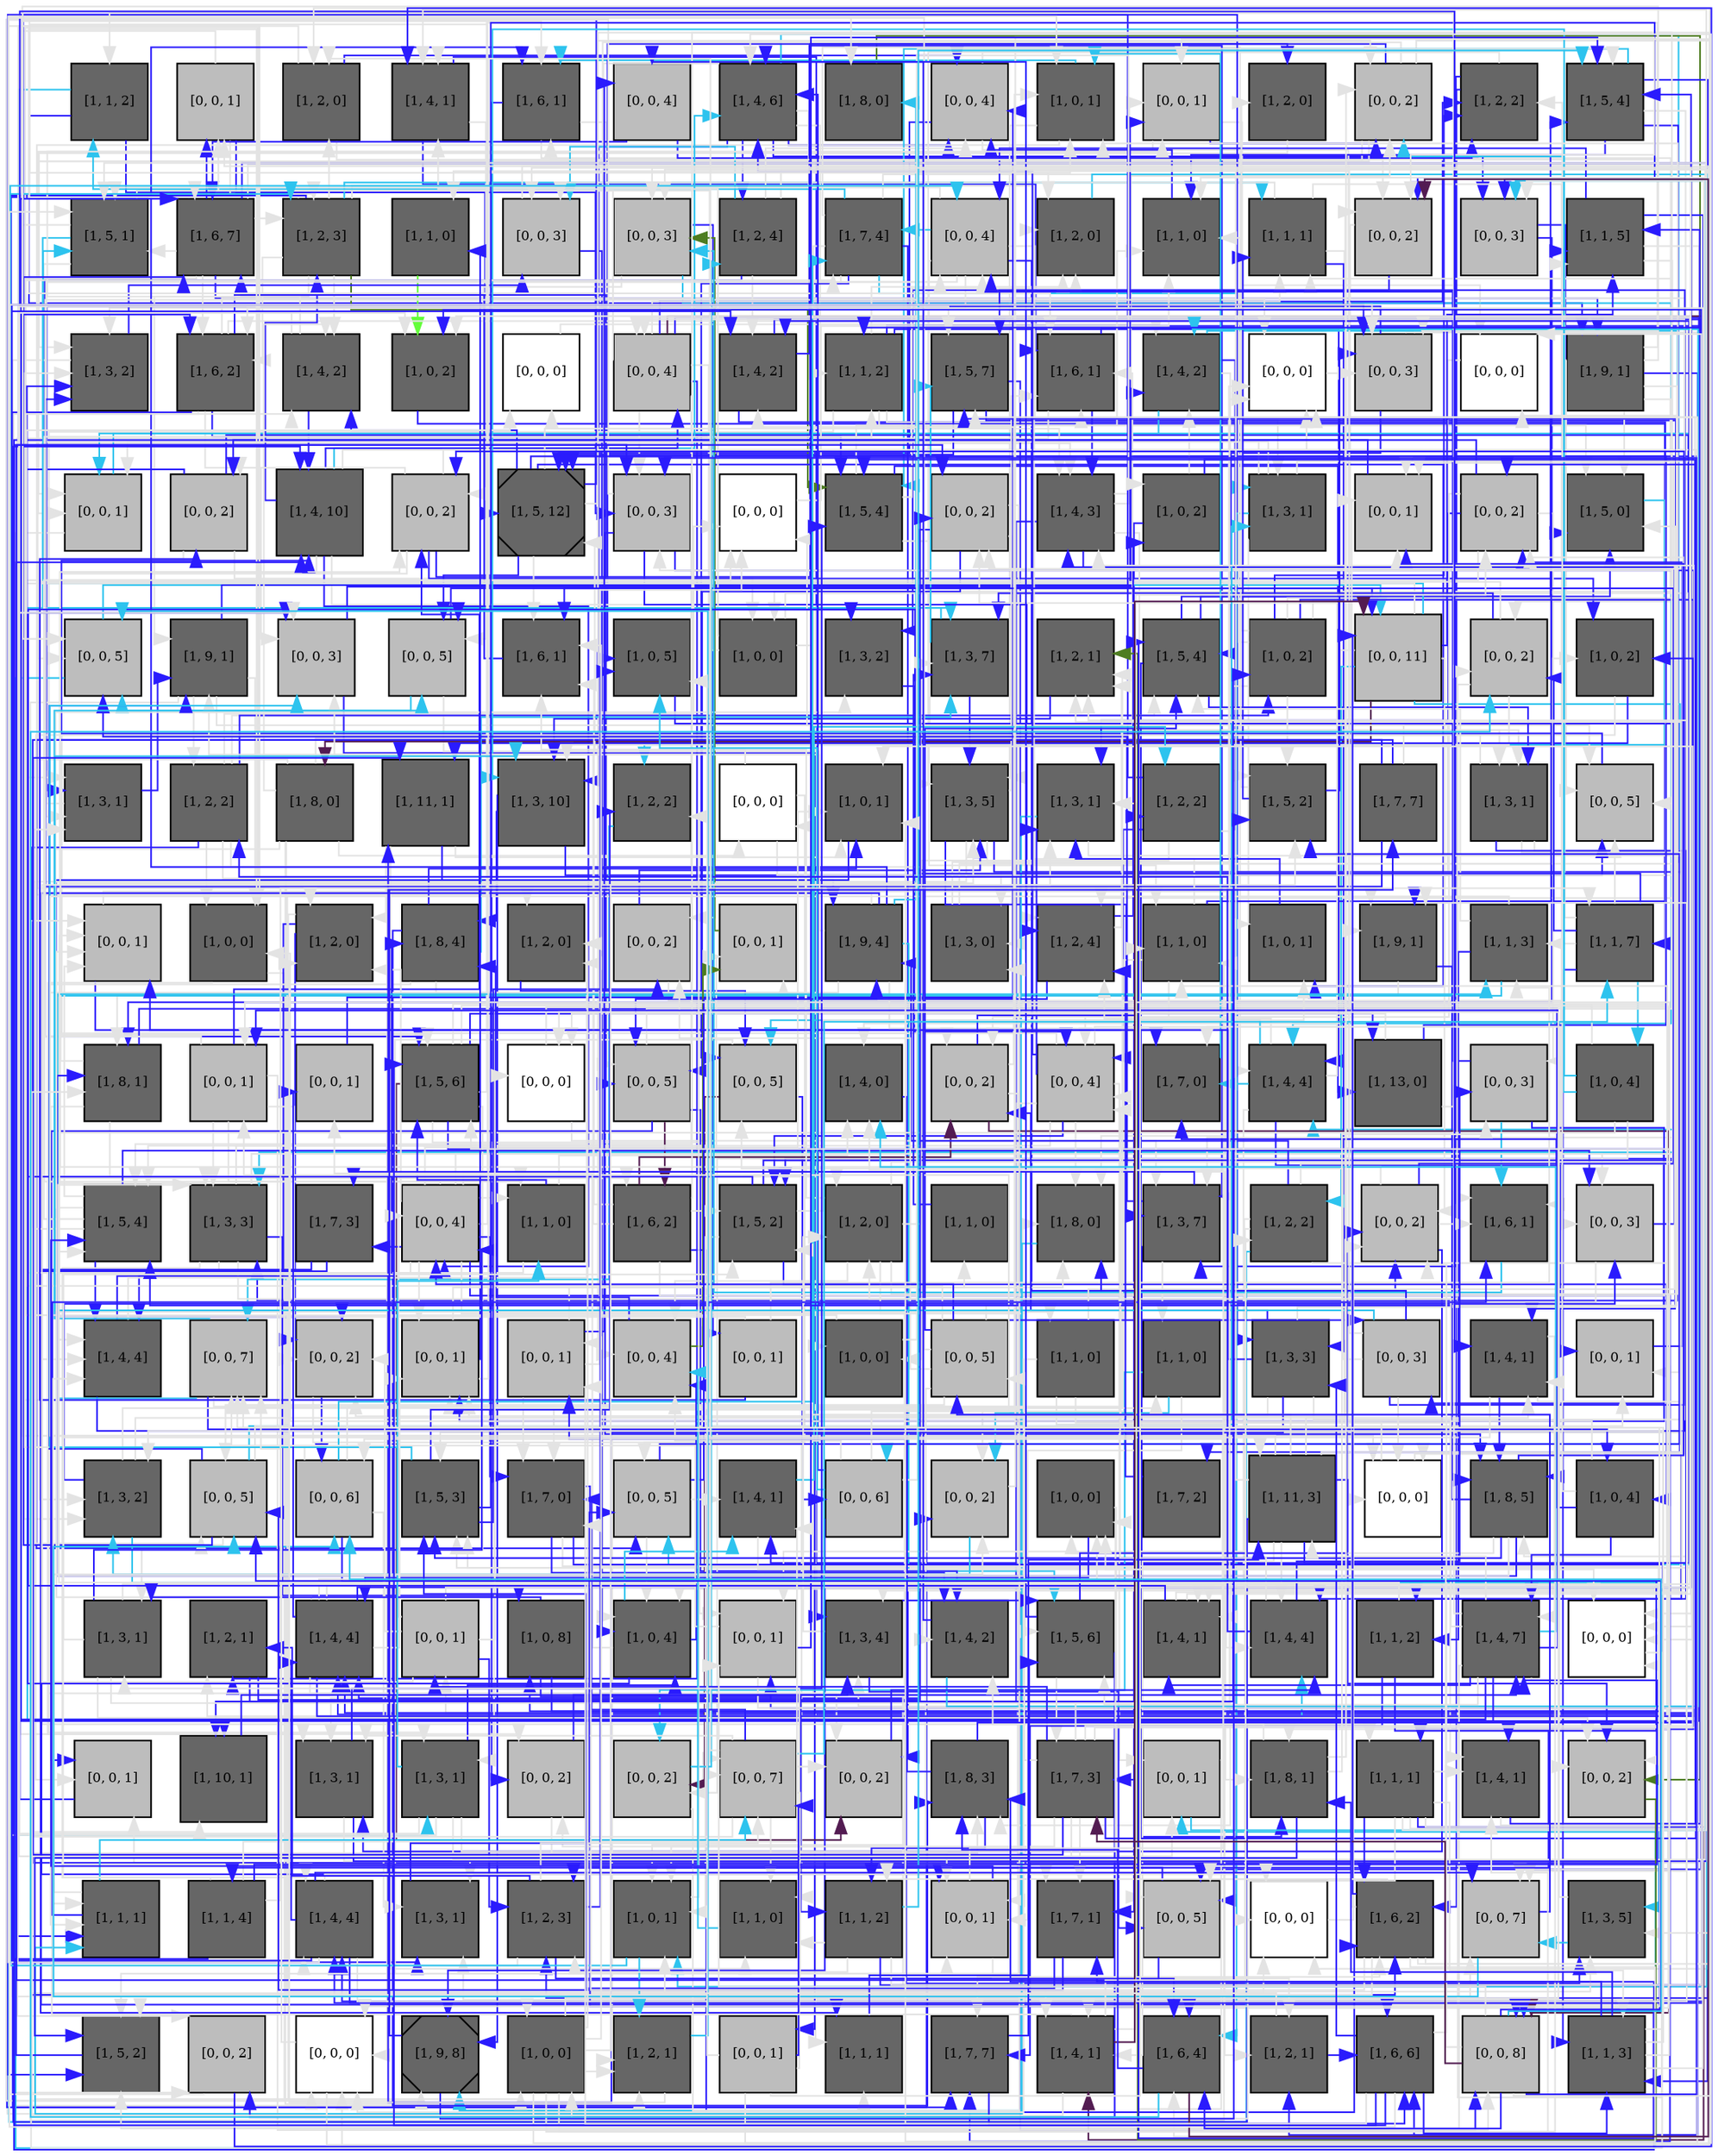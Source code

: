 digraph layout  {
rankdir=TB;
splines=ortho;
node [fixedsize=false, style=filled, width="0.6"];
edge [constraint=false];
0 [fillcolor="#666666", fontsize=8, label="[1, 1, 2]", shape=square, tooltip="name:  Arp_23 ,\nin_degree: 2,\nout_degree: 3"];
1 [fillcolor="#bdbdbd", fontsize=8, label="[0, 0, 1]", shape=square, tooltip="name: None,\nin_degree: 3,\nout_degree: 3"];
2 [fillcolor="#666666", fontsize=8, label="[1, 2, 0]", shape=square, tooltip="name:  Palpha_qR ,\nin_degree: 3,\nout_degree: 3"];
3 [fillcolor="#666666", fontsize=8, label="[1, 4, 1]", shape=square, tooltip="name:  Erk ,\nin_degree: 4,\nout_degree: 3"];
4 [fillcolor="#666666", fontsize=8, label="[1, 6, 1]", shape=square, tooltip="name:  Integrins ,\nin_degree: 4,\nout_degree: 3"];
5 [fillcolor="#bdbdbd", fontsize=8, label="[0, 0, 4]", shape=square, tooltip="name: None,\nin_degree: 2,\nout_degree: 2"];
6 [fillcolor="#666666", fontsize=8, label="[1, 4, 6]", shape=square, tooltip="name:  alpha_sR ,\nin_degree: 5,\nout_degree: 8"];
7 [fillcolor="#666666", fontsize=8, label="[1, 8, 0]", shape=square, tooltip="name:  Tiam ,\nin_degree: 2,\nout_degree: 1"];
8 [fillcolor="#bdbdbd", fontsize=8, label="[0, 0, 4]", shape=square, tooltip="name: None,\nin_degree: 5,\nout_degree: 3"];
9 [fillcolor="#666666", fontsize=8, label="[1, 0, 1]", shape=square, tooltip="name: alpha_iL,\nin_degree: 5,\nout_degree: 3"];
10 [fillcolor="#bdbdbd", fontsize=8, label="[0, 0, 1]", shape=square, tooltip="name: None,\nin_degree: 4,\nout_degree: 3"];
11 [fillcolor="#666666", fontsize=8, label="[1, 2, 0]", shape=square, tooltip="name:  Graf ,\nin_degree: 2,\nout_degree: 1"];
12 [fillcolor="#bdbdbd", fontsize=8, label="[0, 0, 2]", shape=square, tooltip="name: None,\nin_degree: 5,\nout_degree: 5"];
13 [fillcolor="#666666", fontsize=8, label="[1, 2, 2]", shape=square, tooltip="name:  MLK1 ,\nin_degree: 4,\nout_degree: 3"];
14 [fillcolor="#666666", fontsize=8, label="[1, 5, 4]", shape=square, tooltip="name:  DAG ,\nin_degree: 5,\nout_degree: 5"];
15 [fillcolor="#666666", fontsize=8, label="[1, 5, 1]", shape=square, tooltip="name:  PI4K ,\nin_degree: 5,\nout_degree: 4"];
16 [fillcolor="#666666", fontsize=8, label="[1, 6, 7]", shape=square, tooltip="name:  Rho ,\nin_degree: 5,\nout_degree: 9"];
17 [fillcolor="#666666", fontsize=8, label="[1, 2, 3]", shape=square, tooltip="name:  Palpha_1213R ,\nin_degree: 4,\nout_degree: 9"];
18 [fillcolor="#666666", fontsize=8, label="[1, 1, 0]", shape=square, tooltip="name:  PTPa ,\nin_degree: 2,\nout_degree: 1"];
19 [fillcolor="#bdbdbd", fontsize=8, label="[0, 0, 3]", shape=square, tooltip="name: None,\nin_degree: 4,\nout_degree: 2"];
20 [fillcolor="#bdbdbd", fontsize=8, label="[0, 0, 3]", shape=square, tooltip="name: None,\nin_degree: 4,\nout_degree: 3"];
21 [fillcolor="#666666", fontsize=8, label="[1, 2, 4]", shape=square, tooltip="name:  Palpha_sR ,\nin_degree: 2,\nout_degree: 5"];
22 [fillcolor="#666666", fontsize=8, label="[1, 7, 4]", shape=square, tooltip="name:  PKC ,\nin_degree: 3,\nout_degree: 8"];
23 [fillcolor="#bdbdbd", fontsize=8, label="[0, 0, 4]", shape=square, tooltip="name: None,\nin_degree: 5,\nout_degree: 7"];
24 [fillcolor="#666666", fontsize=8, label="[1, 2, 0]", shape=square, tooltip="name:  Tab_12 ,\nin_degree: 4,\nout_degree: 1"];
25 [fillcolor="#666666", fontsize=8, label="[1, 1, 0]", shape=square, tooltip="name:  RalBP1 ,\nin_degree: 5,\nout_degree: 1"];
26 [fillcolor="#666666", fontsize=8, label="[1, 1, 1]", shape=square, tooltip="name:  IL1_TNFR ,\nin_degree: 4,\nout_degree: 4"];
27 [fillcolor="#bdbdbd", fontsize=8, label="[0, 0, 2]", shape=square, tooltip="name: None,\nin_degree: 5,\nout_degree: 2"];
28 [fillcolor="#bdbdbd", fontsize=8, label="[0, 0, 3]", shape=square, tooltip="name: None,\nin_degree: 4,\nout_degree: 2"];
29 [fillcolor="#666666", fontsize=8, label="[1, 1, 5]", shape=square, tooltip="name:  PP2A ,\nin_degree: 4,\nout_degree: 4"];
30 [fillcolor="#666666", fontsize=8, label="[1, 3, 2]", shape=square, tooltip="name:  PKC_primed ,\nin_degree: 5,\nout_degree: 2"];
31 [fillcolor="#666666", fontsize=8, label="[1, 6, 2]", shape=square, tooltip="name:  Mekk2 ,\nin_degree: 4,\nout_degree: 7"];
32 [fillcolor="#666666", fontsize=8, label="[1, 4, 2]", shape=square, tooltip="name:  alpha_qR ,\nin_degree: 4,\nout_degree: 3"];
33 [fillcolor="#666666", fontsize=8, label="[1, 0, 2]", shape=square, tooltip="name: Stress,\nin_degree: 4,\nout_degree: 1"];
34 [fillcolor="#FFFFFF", fontsize=8, label="[0, 0, 0]", shape=square, tooltip="name: None,\nin_degree: 2,\nout_degree: 1"];
35 [fillcolor="#bdbdbd", fontsize=8, label="[0, 0, 4]", shape=square, tooltip="name: None,\nin_degree: 3,\nout_degree: 9"];
36 [fillcolor="#666666", fontsize=8, label="[1, 4, 2]", shape=square, tooltip="name:  B_Arrestin ,\nin_degree: 4,\nout_degree: 3"];
37 [fillcolor="#666666", fontsize=8, label="[1, 1, 2]", shape=square, tooltip="name:  Trafs ,\nin_degree: 3,\nout_degree: 6"];
38 [fillcolor="#666666", fontsize=8, label="[1, 5, 7]", shape=square, tooltip="name:  PLA2 ,\nin_degree: 5,\nout_degree: 3"];
39 [fillcolor="#666666", fontsize=8, label="[1, 6, 1]", shape=square, tooltip="name:  EGFR ,\nin_degree: 5,\nout_degree: 3"];
40 [fillcolor="#666666", fontsize=8, label="[1, 4, 2]", shape=square, tooltip="name:  Cas ,\nin_degree: 4,\nout_degree: 4"];
41 [fillcolor="#FFFFFF", fontsize=8, label="[0, 0, 0]", shape=square, tooltip="name: None,\nin_degree: 5,\nout_degree: 1"];
42 [fillcolor="#bdbdbd", fontsize=8, label="[0, 0, 3]", shape=square, tooltip="name: None,\nin_degree: 5,\nout_degree: 4"];
43 [fillcolor="#FFFFFF", fontsize=8, label="[0, 0, 0]", shape=square, tooltip="name: None,\nin_degree: 3,\nout_degree: 1"];
44 [fillcolor="#666666", fontsize=8, label="[1, 9, 1]", shape=square, tooltip="name:  GRK ,\nin_degree: 2,\nout_degree: 7"];
45 [fillcolor="#bdbdbd", fontsize=8, label="[0, 0, 1]", shape=square, tooltip="name: None,\nin_degree: 4,\nout_degree: 2"];
46 [fillcolor="#bdbdbd", fontsize=8, label="[0, 0, 2]", shape=square, tooltip="name: None,\nin_degree: 3,\nout_degree: 4"];
47 [fillcolor="#666666", fontsize=8, label="[1, 4, 10]", shape=square, tooltip="name:  Mekk3 ,\nin_degree: 4,\nout_degree: 7"];
48 [fillcolor="#bdbdbd", fontsize=8, label="[0, 0, 2]", shape=square, tooltip="name: None,\nin_degree: 4,\nout_degree: 5"];
49 [fillcolor="#666666", fontsize=8, label="[1, 5, 12]", shape=Msquare, tooltip="name:  Gab1 ,\nin_degree: 5,\nout_degree: 8"];
50 [fillcolor="#bdbdbd", fontsize=8, label="[0, 0, 3]", shape=square, tooltip="name: None,\nin_degree: 5,\nout_degree: 4"];
51 [fillcolor="#FFFFFF", fontsize=8, label="[0, 0, 0]", shape=square, tooltip="name: None,\nin_degree: 4,\nout_degree: 1"];
52 [fillcolor="#666666", fontsize=8, label="[1, 5, 4]", shape=square, tooltip="name:  p38 ,\nin_degree: 5,\nout_degree: 4"];
53 [fillcolor="#bdbdbd", fontsize=8, label="[0, 0, 2]", shape=square, tooltip="name: None,\nin_degree: 4,\nout_degree: 4"];
54 [fillcolor="#666666", fontsize=8, label="[1, 4, 3]", shape=square, tooltip="name:  MKPs ,\nin_degree: 5,\nout_degree: 5"];
55 [fillcolor="#666666", fontsize=8, label="[1, 0, 2]", shape=square, tooltip="name:  Stress ,\nin_degree: 2,\nout_degree: 3"];
56 [fillcolor="#666666", fontsize=8, label="[1, 3, 1]", shape=square, tooltip="name:  Ras ,\nin_degree: 3,\nout_degree: 5"];
57 [fillcolor="#bdbdbd", fontsize=8, label="[0, 0, 1]", shape=square, tooltip="name: None,\nin_degree: 5,\nout_degree: 1"];
58 [fillcolor="#bdbdbd", fontsize=8, label="[0, 0, 2]", shape=square, tooltip="name: None,\nin_degree: 4,\nout_degree: 5"];
59 [fillcolor="#666666", fontsize=8, label="[1, 5, 0]", shape=square, tooltip="name:  Sos ,\nin_degree: 5,\nout_degree: 1"];
60 [fillcolor="#bdbdbd", fontsize=8, label="[0, 0, 5]", shape=square, tooltip="name: None,\nin_degree: 5,\nout_degree: 2"];
61 [fillcolor="#666666", fontsize=8, label="[1, 9, 1]", shape=square, tooltip="name:  RalGDS ,\nin_degree: 4,\nout_degree: 5"];
62 [fillcolor="#bdbdbd", fontsize=8, label="[0, 0, 3]", shape=square, tooltip="name: None,\nin_degree: 5,\nout_degree: 2"];
63 [fillcolor="#bdbdbd", fontsize=8, label="[0, 0, 5]", shape=square, tooltip="name: None,\nin_degree: 4,\nout_degree: 3"];
64 [fillcolor="#666666", fontsize=8, label="[1, 6, 1]", shape=square, tooltip="name:  PLC_g ,\nin_degree: 5,\nout_degree: 1"];
65 [fillcolor="#666666", fontsize=8, label="[1, 0, 5]", shape=square, tooltip="name:  alpha_sL ,\nin_degree: 4,\nout_degree: 1"];
66 [fillcolor="#666666", fontsize=8, label="[1, 0, 0]", shape=square, tooltip="name: alpha_sL,\nin_degree: 2,\nout_degree: 4"];
67 [fillcolor="#666666", fontsize=8, label="[1, 3, 2]", shape=square, tooltip="name:  DOCK180 ,\nin_degree: 3,\nout_degree: 1"];
68 [fillcolor="#666666", fontsize=8, label="[1, 3, 7]", shape=square, tooltip="name:  MLK3 ,\nin_degree: 5,\nout_degree: 3"];
69 [fillcolor="#666666", fontsize=8, label="[1, 2, 1]", shape=square, tooltip="name:  Mekk4 ,\nin_degree: 5,\nout_degree: 1"];
70 [fillcolor="#666666", fontsize=8, label="[1, 5, 4]", shape=square, tooltip="name:  SAPK ,\nin_degree: 5,\nout_degree: 4"];
71 [fillcolor="#666666", fontsize=8, label="[1, 0, 2]", shape=square, tooltip="name:  ExtPump ,\nin_degree: 2,\nout_degree: 8"];
72 [fillcolor="#bdbdbd", fontsize=8, label="[0, 0, 11]", shape=square, tooltip="name: None,\nin_degree: 4,\nout_degree: 8"];
73 [fillcolor="#bdbdbd", fontsize=8, label="[0, 0, 2]", shape=square, tooltip="name: None,\nin_degree: 4,\nout_degree: 4"];
74 [fillcolor="#666666", fontsize=8, label="[1, 0, 2]", shape=square, tooltip="name:  alpha_iL ,\nin_degree: 3,\nout_degree: 2"];
75 [fillcolor="#666666", fontsize=8, label="[1, 3, 1]", shape=square, tooltip="name:  IP3 ,\nin_degree: 4,\nout_degree: 2"];
76 [fillcolor="#666666", fontsize=8, label="[1, 2, 2]", shape=square, tooltip="name:  NIK ,\nin_degree: 2,\nout_degree: 7"];
77 [fillcolor="#666666", fontsize=8, label="[1, 8, 0]", shape=square, tooltip="name:  MKK7 ,\nin_degree: 1,\nout_degree: 7"];
78 [fillcolor="#666666", fontsize=8, label="[1, 11, 1]", shape=square, tooltip="name:  MKK3 ,\nin_degree: 3,\nout_degree: 4"];
79 [fillcolor="#666666", fontsize=8, label="[1, 3, 10]", shape=square, tooltip="name:  Talin ,\nin_degree: 5,\nout_degree: 3"];
80 [fillcolor="#666666", fontsize=8, label="[1, 2, 2]", shape=square, tooltip="name:  Ca ,\nin_degree: 3,\nout_degree: 1"];
81 [fillcolor="#FFFFFF", fontsize=8, label="[0, 0, 0]", shape=square, tooltip="name: None,\nin_degree: 2,\nout_degree: 3"];
82 [fillcolor="#666666", fontsize=8, label="[1, 0, 1]", shape=square, tooltip="name: ExtPump,\nin_degree: 5,\nout_degree: 1"];
83 [fillcolor="#666666", fontsize=8, label="[1, 3, 5]", shape=square, tooltip="name:  RasGRF_GRP ,\nin_degree: 5,\nout_degree: 5"];
84 [fillcolor="#666666", fontsize=8, label="[1, 3, 1]", shape=square, tooltip="name:  Gbg_1213 ,\nin_degree: 5,\nout_degree: 2"];
85 [fillcolor="#666666", fontsize=8, label="[1, 2, 2]", shape=square, tooltip="name:  Cbp ,\nin_degree: 2,\nout_degree: 4"];
86 [fillcolor="#666666", fontsize=8, label="[1, 5, 2]", shape=square, tooltip="name:  Vinc ,\nin_degree: 5,\nout_degree: 3"];
87 [fillcolor="#666666", fontsize=8, label="[1, 7, 7]", shape=square, tooltip="name:  Myosin ,\nin_degree: 1,\nout_degree: 4"];
88 [fillcolor="#666666", fontsize=8, label="[1, 3, 1]", shape=square, tooltip="name:  Gbg_s ,\nin_degree: 3,\nout_degree: 4"];
89 [fillcolor="#bdbdbd", fontsize=8, label="[0, 0, 5]", shape=square, tooltip="name: None,\nin_degree: 5,\nout_degree: 1"];
90 [fillcolor="#bdbdbd", fontsize=8, label="[0, 0, 1]", shape=square, tooltip="name: None,\nin_degree: 5,\nout_degree: 2"];
91 [fillcolor="#666666", fontsize=8, label="[1, 0, 0]", shape=square, tooltip="name: ECM,\nin_degree: 4,\nout_degree: 4"];
92 [fillcolor="#666666", fontsize=8, label="[1, 2, 0]", shape=square, tooltip="name:  PDK1 ,\nin_degree: 4,\nout_degree: 3"];
93 [fillcolor="#666666", fontsize=8, label="[1, 8, 4]", shape=square, tooltip="name:  WASP ,\nin_degree: 3,\nout_degree: 5"];
94 [fillcolor="#666666", fontsize=8, label="[1, 2, 0]", shape=square, tooltip="name:  Nck ,\nin_degree: 3,\nout_degree: 1"];
95 [fillcolor="#bdbdbd", fontsize=8, label="[0, 0, 2]", shape=square, tooltip="name: None,\nin_degree: 3,\nout_degree: 2"];
96 [fillcolor="#bdbdbd", fontsize=8, label="[0, 0, 1]", shape=square, tooltip="name: None,\nin_degree: 3,\nout_degree: 1"];
97 [fillcolor="#666666", fontsize=8, label="[1, 9, 4]", shape=square, tooltip="name:  Mekk1 ,\nin_degree: 3,\nout_degree: 8"];
98 [fillcolor="#666666", fontsize=8, label="[1, 3, 0]", shape=square, tooltip="name:  p90RSK ,\nin_degree: 3,\nout_degree: 2"];
99 [fillcolor="#666666", fontsize=8, label="[1, 2, 4]", shape=square, tooltip="name:  Trx ,\nin_degree: 5,\nout_degree: 3"];
100 [fillcolor="#666666", fontsize=8, label="[1, 1, 0]", shape=square, tooltip="name:  RKIP ,\nin_degree: 4,\nout_degree: 4"];
101 [fillcolor="#666666", fontsize=8, label="[1, 0, 1]", shape=square, tooltip="name: IL1_TNF,\nin_degree: 3,\nout_degree: 1"];
102 [fillcolor="#666666", fontsize=8, label="[1, 9, 1]", shape=square, tooltip="name:  Raf ,\nin_degree: 4,\nout_degree: 2"];
103 [fillcolor="#666666", fontsize=8, label="[1, 1, 3]", shape=square, tooltip="name:  AND_34 ,\nin_degree: 3,\nout_degree: 4"];
104 [fillcolor="#666666", fontsize=8, label="[1, 1, 7]", shape=square, tooltip="name:  Tpl2 ,\nin_degree: 3,\nout_degree: 7"];
105 [fillcolor="#666666", fontsize=8, label="[1, 8, 1]", shape=square, tooltip="name:  p120RasGAP ,\nin_degree: 4,\nout_degree: 4"];
106 [fillcolor="#bdbdbd", fontsize=8, label="[0, 0, 1]", shape=square, tooltip="name: None,\nin_degree: 3,\nout_degree: 6"];
107 [fillcolor="#bdbdbd", fontsize=8, label="[0, 0, 1]", shape=square, tooltip="name: None,\nin_degree: 2,\nout_degree: 1"];
108 [fillcolor="#666666", fontsize=8, label="[1, 5, 6]", shape=square, tooltip="name:  PIP2_45 ,\nin_degree: 5,\nout_degree: 8"];
109 [fillcolor="#FFFFFF", fontsize=8, label="[0, 0, 0]", shape=square, tooltip="name: None,\nin_degree: 3,\nout_degree: 2"];
110 [fillcolor="#bdbdbd", fontsize=8, label="[0, 0, 5]", shape=square, tooltip="name: None,\nin_degree: 4,\nout_degree: 4"];
111 [fillcolor="#bdbdbd", fontsize=8, label="[0, 0, 5]", shape=square, tooltip="name: None,\nin_degree: 4,\nout_degree: 3"];
112 [fillcolor="#666666", fontsize=8, label="[1, 4, 0]", shape=square, tooltip="name:  Crk ,\nin_degree: 4,\nout_degree: 1"];
113 [fillcolor="#bdbdbd", fontsize=8, label="[0, 0, 2]", shape=square, tooltip="name: None,\nin_degree: 4,\nout_degree: 4"];
114 [fillcolor="#bdbdbd", fontsize=8, label="[0, 0, 4]", shape=square, tooltip="name: None,\nin_degree: 5,\nout_degree: 9"];
115 [fillcolor="#666666", fontsize=8, label="[1, 7, 0]", shape=square, tooltip="name:  MKK6 ,\nin_degree: 4,\nout_degree: 1"];
116 [fillcolor="#666666", fontsize=8, label="[1, 4, 4]", shape=square, tooltip="name:  Raf_DeP ,\nin_degree: 4,\nout_degree: 6"];
117 [fillcolor="#666666", fontsize=8, label="[1, 13, 0]", shape=square, tooltip="name:  Rac ,\nin_degree: 2,\nout_degree: 3"];
118 [fillcolor="#bdbdbd", fontsize=8, label="[0, 0, 3]", shape=square, tooltip="name: None,\nin_degree: 3,\nout_degree: 3"];
119 [fillcolor="#666666", fontsize=8, label="[1, 0, 4]", shape=square, tooltip="name: alpha_1213L,\nin_degree: 1,\nout_degree: 5"];
120 [fillcolor="#666666", fontsize=8, label="[1, 5, 4]", shape=square, tooltip="name:  Gas ,\nin_degree: 5,\nout_degree: 6"];
121 [fillcolor="#666666", fontsize=8, label="[1, 3, 3]", shape=square, tooltip="name:  Raf_Rest ,\nin_degree: 5,\nout_degree: 6"];
122 [fillcolor="#666666", fontsize=8, label="[1, 7, 3]", shape=square, tooltip="name:  PI5K ,\nin_degree: 2,\nout_degree: 2"];
123 [fillcolor="#bdbdbd", fontsize=8, label="[0, 0, 4]", shape=square, tooltip="name: None,\nin_degree: 4,\nout_degree: 13"];
124 [fillcolor="#666666", fontsize=8, label="[1, 1, 0]", shape=square, tooltip="name:  TAK1 ,\nin_degree: 3,\nout_degree: 3"];
125 [fillcolor="#666666", fontsize=8, label="[1, 6, 2]", shape=square, tooltip="name:  Rap1 ,\nin_degree: 2,\nout_degree: 7"];
126 [fillcolor="#666666", fontsize=8, label="[1, 5, 2]", shape=square, tooltip="name:  Fak ,\nin_degree: 5,\nout_degree: 5"];
127 [fillcolor="#666666", fontsize=8, label="[1, 2, 0]", shape=square, tooltip="name:  p115RhoGEF ,\nin_degree: 3,\nout_degree: 6"];
128 [fillcolor="#666666", fontsize=8, label="[1, 1, 0]", shape=square, tooltip="name:  TAO_12 ,\nin_degree: 1,\nout_degree: 1"];
129 [fillcolor="#666666", fontsize=8, label="[1, 8, 0]", shape=square, tooltip="name:  Akt ,\nin_degree: 5,\nout_degree: 1"];
130 [fillcolor="#666666", fontsize=8, label="[1, 3, 7]", shape=square, tooltip="name:  Gbg_i ,\nin_degree: 5,\nout_degree: 4"];
131 [fillcolor="#666666", fontsize=8, label="[1, 2, 2]", shape=square, tooltip="name:  RGS ,\nin_degree: 2,\nout_degree: 6"];
132 [fillcolor="#bdbdbd", fontsize=8, label="[0, 0, 2]", shape=square, tooltip="name: None,\nin_degree: 5,\nout_degree: 4"];
133 [fillcolor="#666666", fontsize=8, label="[1, 6, 1]", shape=square, tooltip="name:  MLCP ,\nin_degree: 5,\nout_degree: 1"];
134 [fillcolor="#bdbdbd", fontsize=8, label="[0, 0, 3]", shape=square, tooltip="name: None,\nin_degree: 4,\nout_degree: 2"];
135 [fillcolor="#666666", fontsize=8, label="[1, 4, 4]", shape=square, tooltip="name:  alpha_iR ,\nin_degree: 5,\nout_degree: 3"];
136 [fillcolor="#bdbdbd", fontsize=8, label="[0, 0, 7]", shape=square, tooltip="name: None,\nin_degree: 5,\nout_degree: 4"];
137 [fillcolor="#bdbdbd", fontsize=8, label="[0, 0, 2]", shape=square, tooltip="name: None,\nin_degree: 5,\nout_degree: 2"];
138 [fillcolor="#bdbdbd", fontsize=8, label="[0, 0, 1]", shape=square, tooltip="name: None,\nin_degree: 5,\nout_degree: 3"];
139 [fillcolor="#bdbdbd", fontsize=8, label="[0, 0, 1]", shape=square, tooltip="name: None,\nin_degree: 3,\nout_degree: 4"];
140 [fillcolor="#bdbdbd", fontsize=8, label="[0, 0, 4]", shape=square, tooltip="name: None,\nin_degree: 5,\nout_degree: 2"];
141 [fillcolor="#bdbdbd", fontsize=8, label="[0, 0, 1]", shape=square, tooltip="name: None,\nin_degree: 1,\nout_degree: 3"];
142 [fillcolor="#666666", fontsize=8, label="[1, 0, 0]", shape=square, tooltip="name: EGF,\nin_degree: 2,\nout_degree: 2"];
143 [fillcolor="#bdbdbd", fontsize=8, label="[0, 0, 5]", shape=square, tooltip="name: None,\nin_degree: 2,\nout_degree: 9"];
144 [fillcolor="#666666", fontsize=8, label="[1, 1, 0]", shape=square, tooltip="name:  B_Parvin ,\nin_degree: 1,\nout_degree: 4"];
145 [fillcolor="#666666", fontsize=8, label="[1, 1, 0]", shape=square, tooltip="name:  SHP2 ,\nin_degree: 2,\nout_degree: 3"];
146 [fillcolor="#666666", fontsize=8, label="[1, 3, 3]", shape=square, tooltip="name:  MLK2 ,\nin_degree: 3,\nout_degree: 6"];
147 [fillcolor="#bdbdbd", fontsize=8, label="[0, 0, 3]", shape=square, tooltip="name: None,\nin_degree: 2,\nout_degree: 6"];
148 [fillcolor="#666666", fontsize=8, label="[1, 4, 1]", shape=square, tooltip="name:  Raf_Loc ,\nin_degree: 4,\nout_degree: 4"];
149 [fillcolor="#bdbdbd", fontsize=8, label="[0, 0, 1]", shape=square, tooltip="name: None,\nin_degree: 3,\nout_degree: 1"];
150 [fillcolor="#666666", fontsize=8, label="[1, 3, 2]", shape=square, tooltip="name:  PDE4 ,\nin_degree: 4,\nout_degree: 4"];
151 [fillcolor="#bdbdbd", fontsize=8, label="[0, 0, 5]", shape=square, tooltip="name: None,\nin_degree: 5,\nout_degree: 5"];
152 [fillcolor="#bdbdbd", fontsize=8, label="[0, 0, 6]", shape=square, tooltip="name: None,\nin_degree: 4,\nout_degree: 5"];
153 [fillcolor="#666666", fontsize=8, label="[1, 5, 3]", shape=square, tooltip="name:  PIP2_34 ,\nin_degree: 5,\nout_degree: 4"];
154 [fillcolor="#666666", fontsize=8, label="[1, 7, 0]", shape=square, tooltip="name:  Cdc42 ,\nin_degree: 5,\nout_degree: 4"];
155 [fillcolor="#bdbdbd", fontsize=8, label="[0, 0, 5]", shape=square, tooltip="name: None,\nin_degree: 4,\nout_degree: 4"];
156 [fillcolor="#666666", fontsize=8, label="[1, 4, 1]", shape=square, tooltip="name:  MLCK ,\nin_degree: 4,\nout_degree: 2"];
157 [fillcolor="#bdbdbd", fontsize=8, label="[0, 0, 6]", shape=square, tooltip="name: None,\nin_degree: 2,\nout_degree: 6"];
158 [fillcolor="#bdbdbd", fontsize=8, label="[0, 0, 2]", shape=square, tooltip="name: None,\nin_degree: 4,\nout_degree: 2"];
159 [fillcolor="#666666", fontsize=8, label="[1, 0, 0]", shape=square, tooltip="name:  alpha_qL ,\nin_degree: 4,\nout_degree: 2"];
160 [fillcolor="#666666", fontsize=8, label="[1, 7, 2]", shape=square, tooltip="name:  IP3R1 ,\nin_degree: 1,\nout_degree: 1"];
161 [fillcolor="#666666", fontsize=8, label="[1, 11, 3]", shape=square, tooltip="name:  Src ,\nin_degree: 3,\nout_degree: 10"];
162 [fillcolor="#FFFFFF", fontsize=8, label="[0, 0, 0]", shape=square, tooltip="name: None,\nin_degree: 4,\nout_degree: 2"];
163 [fillcolor="#666666", fontsize=8, label="[1, 8, 5]", shape=square, tooltip="name:  PLD ,\nin_degree: 5,\nout_degree: 6"];
164 [fillcolor="#666666", fontsize=8, label="[1, 0, 4]", shape=square, tooltip="name:  ECM ,\nin_degree: 2,\nout_degree: 4"];
165 [fillcolor="#666666", fontsize=8, label="[1, 3, 1]", shape=square, tooltip="name:  PTP1b ,\nin_degree: 3,\nout_degree: 5"];
166 [fillcolor="#666666", fontsize=8, label="[1, 2, 1]", shape=square, tooltip="name:  Actin ,\nin_degree: 3,\nout_degree: 2"];
167 [fillcolor="#666666", fontsize=8, label="[1, 4, 4]", shape=square, tooltip="name:  PLC_B ,\nin_degree: 5,\nout_degree: 8"];
168 [fillcolor="#bdbdbd", fontsize=8, label="[0, 0, 1]", shape=square, tooltip="name: None,\nin_degree: 2,\nout_degree: 6"];
169 [fillcolor="#666666", fontsize=8, label="[1, 0, 8]", shape=square, tooltip="name:  EGF ,\nin_degree: 2,\nout_degree: 3"];
170 [fillcolor="#666666", fontsize=8, label="[1, 0, 4]", shape=square, tooltip="name: alpha_qL,\nin_degree: 5,\nout_degree: 4"];
171 [fillcolor="#bdbdbd", fontsize=8, label="[0, 0, 1]", shape=square, tooltip="name: None,\nin_degree: 4,\nout_degree: 3"];
172 [fillcolor="#666666", fontsize=8, label="[1, 3, 4]", shape=square, tooltip="name:  cAMP ,\nin_degree: 4,\nout_degree: 3"];
173 [fillcolor="#666666", fontsize=8, label="[1, 4, 2]", shape=square, tooltip="name:  alpha_1213R ,\nin_degree: 4,\nout_degree: 2"];
174 [fillcolor="#666666", fontsize=8, label="[1, 5, 6]", shape=square, tooltip="name:  Gaq ,\nin_degree: 5,\nout_degree: 4"];
175 [fillcolor="#666666", fontsize=8, label="[1, 4, 1]", shape=square, tooltip="name:  PTPPEST ,\nin_degree: 4,\nout_degree: 3"];
176 [fillcolor="#666666", fontsize=8, label="[1, 4, 4]", shape=square, tooltip="name:  p190RhoGAP ,\nin_degree: 5,\nout_degree: 3"];
177 [fillcolor="#666666", fontsize=8, label="[1, 1, 2]", shape=square, tooltip="name:  PA ,\nin_degree: 2,\nout_degree: 3"];
178 [fillcolor="#666666", fontsize=8, label="[1, 4, 7]", shape=square, tooltip="name:  AC ,\nin_degree: 4,\nout_degree: 11"];
179 [fillcolor="#FFFFFF", fontsize=8, label="[0, 0, 0]", shape=square, tooltip="name: None,\nin_degree: 5,\nout_degree: 1"];
180 [fillcolor="#bdbdbd", fontsize=8, label="[0, 0, 1]", shape=square, tooltip="name: None,\nin_degree: 3,\nout_degree: 1"];
181 [fillcolor="#666666", fontsize=8, label="[1, 10, 1]", shape=square, tooltip="name:  Sek1 ,\nin_degree: 3,\nout_degree: 1"];
182 [fillcolor="#666666", fontsize=8, label="[1, 3, 1]", shape=square, tooltip="name:  Pix_Cool ,\nin_degree: 4,\nout_degree: 3"];
183 [fillcolor="#666666", fontsize=8, label="[1, 3, 1]", shape=square, tooltip="name:  RhoGDI ,\nin_degree: 3,\nout_degree: 6"];
184 [fillcolor="#bdbdbd", fontsize=8, label="[0, 0, 2]", shape=square, tooltip="name: None,\nin_degree: 3,\nout_degree: 2"];
185 [fillcolor="#bdbdbd", fontsize=8, label="[0, 0, 2]", shape=square, tooltip="name: None,\nin_degree: 3,\nout_degree: 2"];
186 [fillcolor="#bdbdbd", fontsize=8, label="[0, 0, 7]", shape=square, tooltip="name: None,\nin_degree: 5,\nout_degree: 8"];
187 [fillcolor="#bdbdbd", fontsize=8, label="[0, 0, 2]", shape=square, tooltip="name: None,\nin_degree: 4,\nout_degree: 1"];
188 [fillcolor="#666666", fontsize=8, label="[1, 8, 3]", shape=square, tooltip="name:  Mek ,\nin_degree: 5,\nout_degree: 3"];
189 [fillcolor="#666666", fontsize=8, label="[1, 7, 3]", shape=square, tooltip="name:  Gai ,\nin_degree: 3,\nout_degree: 10"];
190 [fillcolor="#bdbdbd", fontsize=8, label="[0, 0, 1]", shape=square, tooltip="name: None,\nin_degree: 3,\nout_degree: 2"];
191 [fillcolor="#666666", fontsize=8, label="[1, 8, 1]", shape=square, tooltip="name:  Csk ,\nin_degree: 4,\nout_degree: 4"];
192 [fillcolor="#666666", fontsize=8, label="[1, 1, 1]", shape=square, tooltip="name:  ILK ,\nin_degree: 2,\nout_degree: 8"];
193 [fillcolor="#666666", fontsize=8, label="[1, 4, 1]", shape=square, tooltip="name:  Ga_1213 ,\nin_degree: 4,\nout_degree: 2"];
194 [fillcolor="#bdbdbd", fontsize=8, label="[0, 0, 2]", shape=square, tooltip="name: None,\nin_degree: 5,\nout_degree: 1"];
195 [fillcolor="#666666", fontsize=8, label="[1, 1, 1]", shape=square, tooltip="name:  CaM ,\nin_degree: 4,\nout_degree: 3"];
196 [fillcolor="#666666", fontsize=8, label="[1, 1, 4]", shape=square, tooltip="name:  ASK1 ,\nin_degree: 1,\nout_degree: 5"];
197 [fillcolor="#666666", fontsize=8, label="[1, 4, 4]", shape=square, tooltip="name:  PKA ,\nin_degree: 4,\nout_degree: 7"];
198 [fillcolor="#666666", fontsize=8, label="[1, 3, 1]", shape=square, tooltip="name:  Gbg_q ,\nin_degree: 4,\nout_degree: 1"];
199 [fillcolor="#666666", fontsize=8, label="[1, 2, 3]", shape=square, tooltip="name:  ARF ,\nin_degree: 4,\nout_degree: 5"];
200 [fillcolor="#666666", fontsize=8, label="[1, 0, 1]", shape=square, tooltip="name:  IL1_TNF ,\nin_degree: 5,\nout_degree: 3"];
201 [fillcolor="#666666", fontsize=8, label="[1, 1, 0]", shape=square, tooltip="name:  RhoK ,\nin_degree: 4,\nout_degree: 1"];
202 [fillcolor="#666666", fontsize=8, label="[1, 1, 2]", shape=square, tooltip="name:  CaMKK ,\nin_degree: 3,\nout_degree: 5"];
203 [fillcolor="#bdbdbd", fontsize=8, label="[0, 0, 1]", shape=square, tooltip="name: None,\nin_degree: 5,\nout_degree: 3"];
204 [fillcolor="#666666", fontsize=8, label="[1, 7, 1]", shape=square, tooltip="name:  PTEN ,\nin_degree: 4,\nout_degree: 2"];
205 [fillcolor="#bdbdbd", fontsize=8, label="[0, 0, 5]", shape=square, tooltip="name: None,\nin_degree: 5,\nout_degree: 2"];
206 [fillcolor="#FFFFFF", fontsize=8, label="[0, 0, 0]", shape=square, tooltip="name: None,\nin_degree: 4,\nout_degree: 1"];
207 [fillcolor="#666666", fontsize=8, label="[1, 6, 2]", shape=square, tooltip="name:  PIP_4 ,\nin_degree: 5,\nout_degree: 9"];
208 [fillcolor="#bdbdbd", fontsize=8, label="[0, 0, 7]", shape=square, tooltip="name: None,\nin_degree: 5,\nout_degree: 2"];
209 [fillcolor="#666666", fontsize=8, label="[1, 3, 5]", shape=square, tooltip="name:  Ral ,\nin_degree: 4,\nout_degree: 2"];
210 [fillcolor="#666666", fontsize=8, label="[1, 5, 2]", shape=square, tooltip="name:  Shc ,\nin_degree: 5,\nout_degree: 1"];
211 [fillcolor="#bdbdbd", fontsize=8, label="[0, 0, 2]", shape=square, tooltip="name: None,\nin_degree: 3,\nout_degree: 2"];
212 [fillcolor="#FFFFFF", fontsize=8, label="[0, 0, 0]", shape=square, tooltip="name: None,\nin_degree: 5,\nout_degree: 2"];
213 [fillcolor="#666666", fontsize=8, label="[1, 9, 8]", shape=Msquare, tooltip="name:  PAK ,\nin_degree: 4,\nout_degree: 2"];
214 [fillcolor="#666666", fontsize=8, label="[1, 0, 0]", shape=square, tooltip="name:  alpha_1213L ,\nin_degree: 3,\nout_degree: 8"];
215 [fillcolor="#666666", fontsize=8, label="[1, 2, 1]", shape=square, tooltip="name:  Palpha_iR ,\nin_degree: 4,\nout_degree: 2"];
216 [fillcolor="#bdbdbd", fontsize=8, label="[0, 0, 1]", shape=square, tooltip="name: None,\nin_degree: 1,\nout_degree: 5"];
217 [fillcolor="#666666", fontsize=8, label="[1, 1, 1]", shape=square, tooltip="name:  GCK ,\nin_degree: 3,\nout_degree: 1"];
218 [fillcolor="#666666", fontsize=8, label="[1, 7, 7]", shape=square, tooltip="name:  PI3K ,\nin_degree: 4,\nout_degree: 2"];
219 [fillcolor="#666666", fontsize=8, label="[1, 4, 1]", shape=square, tooltip="name:  Grb2 ,\nin_degree: 4,\nout_degree: 5"];
220 [fillcolor="#666666", fontsize=8, label="[1, 6, 4]", shape=square, tooltip="name:  DGK ,\nin_degree: 5,\nout_degree: 3"];
221 [fillcolor="#666666", fontsize=8, label="[1, 2, 1]", shape=square, tooltip="name:  CaMK ,\nin_degree: 3,\nout_degree: 2"];
222 [fillcolor="#666666", fontsize=8, label="[1, 6, 6]", shape=square, tooltip="name:  PIP3_345 ,\nin_degree: 4,\nout_degree: 7"];
223 [fillcolor="#bdbdbd", fontsize=8, label="[0, 0, 8]", shape=square, tooltip="name: None,\nin_degree: 5,\nout_degree: 8"];
224 [fillcolor="#666666", fontsize=8, label="[1, 1, 3]", shape=square, tooltip="name:  AA ,\nin_degree: 4,\nout_degree: 6"];
0 -> 49  [color="#2A1BFD", style="penwidth(0.1)", tooltip="0( Arp_23 ) to 166( Actin )", weight=1];
0 -> 183  [color="#2DC3EE", style="penwidth(0.1)", tooltip="24( Tab_12 ) to 124( TAK1 )", weight=1];
0 -> 44  [color="#2A1BFD", style="penwidth(0.1)", tooltip="100( RKIP ) to 44( GRK )", weight=1];
1 -> 50  [color="#2A1BFD", style="penwidth(0.1)", tooltip="64( PLC_g ) to 14( DAG )", weight=1];
1 -> 182  [color=grey89, style="penwidth(0.1)", tooltip=" ", weight=1];
1 -> 17  [color=grey89, style="penwidth(0.1)", tooltip=" ", weight=1];
2 -> 8  [color="#2A1BFD", style="penwidth(0.1)", tooltip="2( Palpha_qR ) to 36( B_Arrestin )", weight=1];
2 -> 27  [color=grey89, style="penwidth(0.1)", tooltip=" ", weight=1];
2 -> 129  [color=grey89, style="penwidth(0.1)", tooltip=" ", weight=1];
3 -> 39  [color="#2A1BFD", style="penwidth(0.1)", tooltip="172( cAMP ) to 54( MKPs )", weight=1];
3 -> 63  [color=grey89, style="penwidth(0.1)", tooltip=" ", weight=1];
3 -> 172  [color="#2A1BFD", style="penwidth(0.1)", tooltip="3( Erk ) to 44( GRK )", weight=1];
4 -> 110  [color=grey89, style="penwidth(0.1)", tooltip=" ", weight=1];
4 -> 73  [color=grey89, style="penwidth(0.1)", tooltip=" ", weight=1];
4 -> 184  [color="#2A1BFD", style="penwidth(0.1)", tooltip="4( Integrins ) to 117( Rac )", weight=1];
5 -> 13  [color="#2A1BFD", style="penwidth(0.1)", tooltip="154( Cdc42 ) to 13( MLK1 )", weight=1];
5 -> 16  [color="#2A1BFD", style="penwidth(0.1)", tooltip="3( Erk ) to 44( GRK )", weight=1];
6 -> 21  [color="#2A1BFD", style="penwidth(0.1)", tooltip="67( DOCK180 ) to 117( Rac )", weight=1];
6 -> 28  [color="#2A1BFD", style="penwidth(0.1)", tooltip="94( Nck ) to 59( Sos )", weight=1];
6 -> 37  [color=grey89, style="penwidth(0.1)", tooltip=" ", weight=1];
6 -> 79  [color="#2A1BFD", style="penwidth(0.1)", tooltip="173( alpha_1213R ) to 17( Palpha_1213R )", weight=1];
6 -> 140  [color=grey89, style="penwidth(0.1)", tooltip=" ", weight=1];
6 -> 8  [color="#2A1BFD", style="penwidth(0.1)", tooltip="173( alpha_1213R ) to 84( Gbg_1213 )", weight=1];
6 -> 88  [color=grey89, style="penwidth(0.1)", tooltip=" ", weight=1];
6 -> 116  [color="#2DC3EE", style="penwidth(0.1)", tooltip="69( Mekk4 ) to 115( MKK6 )", weight=1];
7 -> 194  [color="#4E7D21", style="penwidth(0.1)", tooltip="7( Tiam ) to 117( Rac )", weight=1];
8 -> 49  [color="#2A1BFD", style="penwidth(0.1)", tooltip="159( alpha_qL ) to 32( alpha_qR )", weight=1];
8 -> 162  [color=grey89, style="penwidth(0.1)", tooltip=" ", weight=1];
8 -> 133  [color=grey89, style="penwidth(0.1)", tooltip=" ", weight=1];
9 -> 4  [color="#2DC3EE", style="penwidth(0.1)", tooltip="115( MKK6 ) to 52( p38 )", weight=1];
9 -> 94  [color=grey89, style="penwidth(0.1)", tooltip=" ", weight=1];
9 -> 83  [color=grey89, style="penwidth(0.1)", tooltip=" ", weight=1];
10 -> 45  [color=grey89, style="penwidth(0.1)", tooltip=" ", weight=1];
10 -> 43  [color=grey89, style="penwidth(0.1)", tooltip=" ", weight=1];
10 -> 12  [color="#2A1BFD", style="penwidth(0.1)", tooltip="75( IP3 ) to 160( IP3R1 )", weight=1];
11 -> 30  [color=grey89, style="penwidth(0.1)", tooltip=" ", weight=1];
12 -> 65  [color="#2A1BFD", style="penwidth(0.1)", tooltip="75( IP3 ) to 160( IP3R1 )", weight=1];
12 -> 60  [color=grey89, style="penwidth(0.1)", tooltip=" ", weight=1];
12 -> 45  [color=grey89, style="penwidth(0.1)", tooltip=" ", weight=1];
12 -> 220  [color=grey89, style="penwidth(0.1)", tooltip=" ", weight=1];
12 -> 170  [color=grey89, style="penwidth(0.1)", tooltip=" ", weight=1];
13 -> 130  [color="#2A1BFD", style="penwidth(0.1)", tooltip="199( ARF ) to 122( PI5K )", weight=1];
13 -> 83  [color=grey89, style="penwidth(0.1)", tooltip=" ", weight=1];
13 -> 207  [color="#2A1BFD", style="penwidth(0.1)", tooltip="122( PI5K ) to 207( PIP_4 )", weight=1];
14 -> 121  [color="#2A1BFD", style="penwidth(0.1)", tooltip="39( EGFR ) to 165( PTP1b )", weight=1];
14 -> 52  [color="#2DC3EE", style="penwidth(0.1)", tooltip="213( PAK ) to 117( Rac )", weight=1];
14 -> 153  [color=grey89, style="penwidth(0.1)", tooltip=" ", weight=1];
14 -> 25  [color="#2A1BFD", style="penwidth(0.1)", tooltip="209( Ral ) to 25( RalBP1 )", weight=1];
14 -> 199  [color="#2A1BFD", style="penwidth(0.1)", tooltip="197( PKA ) to 160( IP3R1 )", weight=1];
15 -> 68  [color="#2DC3EE", style="penwidth(0.1)", tooltip="80( Ca ) to 38( PLA2 )", weight=1];
15 -> 162  [color=grey89, style="penwidth(0.1)", tooltip=" ", weight=1];
15 -> 54  [color=grey89, style="penwidth(0.1)", tooltip=" ", weight=1];
15 -> 186  [color=grey89, style="penwidth(0.1)", tooltip=" ", weight=1];
16 -> 1  [color="#2A1BFD", style="penwidth(0.1)", tooltip="64( PLC_g ) to 14( DAG )", weight=1];
16 -> 15  [color=grey89, style="penwidth(0.1)", tooltip=" ", weight=1];
16 -> 17  [color=grey89, style="penwidth(0.1)", tooltip=" ", weight=1];
16 -> 31  [color=grey89, style="penwidth(0.1)", tooltip=" ", weight=1];
16 -> 224  [color="#2A1BFD", style="penwidth(0.1)", tooltip="204( PTEN ) to 210( Shc )", weight=1];
16 -> 195  [color="#2A1BFD", style="penwidth(0.1)", tooltip="80( Ca ) to 195( CaM )", weight=1];
16 -> 138  [color=grey89, style="penwidth(0.1)", tooltip=" ", weight=1];
16 -> 44  [color="#2A1BFD", style="penwidth(0.1)", tooltip="204( PTEN ) to 222( PIP3_345 )", weight=1];
16 -> 179  [color=grey89, style="penwidth(0.1)", tooltip=" ", weight=1];
17 -> 32  [color=grey89, style="penwidth(0.1)", tooltip=" ", weight=1];
17 -> 52  [color="#4E7D21", style="penwidth(0.1)", tooltip="7( Tiam ) to 117( Rac )", weight=1];
17 -> 99  [color=grey89, style="penwidth(0.1)", tooltip=" ", weight=1];
17 -> 61  [color=grey89, style="penwidth(0.1)", tooltip=" ", weight=1];
17 -> 102  [color=grey89, style="penwidth(0.1)", tooltip=" ", weight=1];
17 -> 198  [color="#2A1BFD", style="penwidth(0.1)", tooltip="210( Shc ) to 97( Mekk1 )", weight=1];
17 -> 26  [color="#2DC3EE", style="penwidth(0.1)", tooltip="200( IL1_TNF ) to 26( IL1_TNFR )", weight=1];
17 -> 31  [color=grey89, style="penwidth(0.1)", tooltip=" ", weight=1];
17 -> 2  [color=grey89, style="penwidth(0.1)", tooltip=" ", weight=1];
18 -> 33  [color="#63FD3A", style="penwidth(0.1)", tooltip="18( PTPa ) to 161( Src )", weight=1];
19 -> 170  [color="#2A1BFD", style="penwidth(0.1)", tooltip="126( Fak ) to 40( Cas )", weight=1];
19 -> 212  [color=grey89, style="penwidth(0.1)", tooltip=" ", weight=1];
20 -> 141  [color="#2A1BFD", style="penwidth(0.1)", tooltip="195( CaM ) to 156( MLCK )", weight=1];
20 -> 48  [color=grey89, style="penwidth(0.1)", tooltip=" ", weight=1];
20 -> 116  [color="#2DC3EE", style="penwidth(0.1)", tooltip="133( MLCP ) to 87( Myosin )", weight=1];
21 -> 36  [color=grey89, style="penwidth(0.1)", tooltip=" ", weight=1];
21 -> 8  [color=grey89, style="penwidth(0.1)", tooltip=" ", weight=1];
21 -> 206  [color=grey89, style="penwidth(0.1)", tooltip=" ", weight=1];
21 -> 19  [color="#2DC3EE", style="penwidth(0.1)", tooltip="145( SHP2 ) to 85( Cbp )", weight=1];
21 -> 108  [color="#2A1BFD", style="penwidth(0.1)", tooltip="67( DOCK180 ) to 117( Rac )", weight=1];
22 -> 111  [color="#2A1BFD", style="penwidth(0.1)", tooltip="22( PKC ) to 30( PKC_primed )", weight=1];
22 -> 56  [color="#2DC3EE", style="penwidth(0.1)", tooltip="59( Sos ) to 56( Ras )", weight=1];
22 -> 0  [color="#2DC3EE", style="penwidth(0.1)", tooltip="24( Tab_12 ) to 124( TAK1 )", weight=1];
22 -> 179  [color=grey89, style="penwidth(0.1)", tooltip=" ", weight=1];
22 -> 182  [color=grey89, style="penwidth(0.1)", tooltip=" ", weight=1];
22 -> 95  [color=grey89, style="penwidth(0.1)", tooltip=" ", weight=1];
22 -> 187  [color="#2A1BFD", style="penwidth(0.1)", tooltip="22( PKC ) to 18( PTPa )", weight=1];
22 -> 116  [color=grey89, style="penwidth(0.1)", tooltip=" ", weight=1];
23 -> 132  [color="#2A1BFD", style="penwidth(0.1)", tooltip="176( p190RhoGAP ) to 16( Rho )", weight=1];
23 -> 56  [color=grey89, style="penwidth(0.1)", tooltip=" ", weight=1];
23 -> 22  [color="#2DC3EE", style="penwidth(0.1)", tooltip="24( Tab_12 ) to 124( TAK1 )", weight=1];
23 -> 100  [color=grey89, style="penwidth(0.1)", tooltip=" ", weight=1];
23 -> 75  [color=grey89, style="penwidth(0.1)", tooltip=" ", weight=1];
23 -> 15  [color=grey89, style="penwidth(0.1)", tooltip=" ", weight=1];
23 -> 30  [color=grey89, style="penwidth(0.1)", tooltip=" ", weight=1];
24 -> 200  [color="#2DC3EE", style="penwidth(0.1)", tooltip="24( Tab_12 ) to 124( TAK1 )", weight=1];
25 -> 8  [color="#2A1BFD", style="penwidth(0.1)", tooltip="25( RalBP1 ) to 117( Rac )", weight=1];
26 -> 146  [color="#2A1BFD", style="penwidth(0.1)", tooltip="213( PAK ) to 115( MKK6 )", weight=1];
26 -> 133  [color=grey89, style="penwidth(0.1)", tooltip=" ", weight=1];
26 -> 19  [color=grey89, style="penwidth(0.1)", tooltip=" ", weight=1];
26 -> 137  [color=grey89, style="penwidth(0.1)", tooltip=" ", weight=1];
27 -> 102  [color=grey89, style="penwidth(0.1)", tooltip=" ", weight=1];
27 -> 67  [color="#2A1BFD", style="penwidth(0.1)", tooltip="204( PTEN ) to 126( Fak )", weight=1];
28 -> 59  [color="#2A1BFD", style="penwidth(0.1)", tooltip="94( Nck ) to 59( Sos )", weight=1];
28 -> 105  [color="#2A1BFD", style="penwidth(0.1)", tooltip="182( Pix_Cool ) to 204( PTEN )", weight=1];
29 -> 197  [color="#2A1BFD", style="penwidth(0.1)", tooltip="130( Gbg_i ) to 167( PLC_B )", weight=1];
29 -> 23  [color="#2A1BFD", style="penwidth(0.1)", tooltip="99( Trx ) to 22( PKC )", weight=1];
29 -> 168  [color=grey89, style="penwidth(0.1)", tooltip=" ", weight=1];
29 -> 99  [color=grey89, style="penwidth(0.1)", tooltip=" ", weight=1];
30 -> 19  [color="#2A1BFD", style="penwidth(0.1)", tooltip="126( Fak ) to 40( Cas )", weight=1];
30 -> 208  [color=grey89, style="penwidth(0.1)", tooltip=" ", weight=1];
31 -> 158  [color="#2A1BFD", style="penwidth(0.1)", tooltip="31( Mekk2 ) to 181( Sek1 )", weight=1];
31 -> 110  [color="#2A1BFD", style="penwidth(0.1)", tooltip="31( Mekk2 ) to 77( MKK7 )", weight=1];
31 -> 52  [color="#2A1BFD", style="penwidth(0.1)", tooltip="4( Integrins ) to 117( Rac )", weight=1];
31 -> 212  [color=grey89, style="penwidth(0.1)", tooltip=" ", weight=1];
31 -> 62  [color=grey89, style="penwidth(0.1)", tooltip=" ", weight=1];
31 -> 86  [color=grey89, style="penwidth(0.1)", tooltip=" ", weight=1];
31 -> 162  [color=grey89, style="penwidth(0.1)", tooltip=" ", weight=1];
32 -> 47  [color="#2A1BFD", style="penwidth(0.1)", tooltip="0( Arp_23 ) to 166( Actin )", weight=1];
32 -> 10  [color=grey89, style="penwidth(0.1)", tooltip=" ", weight=1];
32 -> 150  [color=grey89, style="penwidth(0.1)", tooltip=" ", weight=1];
33 -> 102  [color="#2A1BFD", style="penwidth(0.1)", tooltip="213( PAK ) to 102( Raf )", weight=1];
34 -> 40  [color=grey89, style="penwidth(0.1)", tooltip=" ", weight=1];
35 -> 166  [color="#2A1BFD", style="penwidth(0.1)", tooltip="0( Arp_23 ) to 166( Actin )", weight=1];
35 -> 26  [color=grey89, style="penwidth(0.1)", tooltip=" ", weight=1];
35 -> 120  [color=grey89, style="penwidth(0.1)", tooltip=" ", weight=1];
35 -> 186  [color=grey89, style="penwidth(0.1)", tooltip=" ", weight=1];
35 -> 219  [color="#531C52", style="penwidth(0.1)", tooltip="69( Mekk4 ) to 77( MKK7 )", weight=1];
35 -> 181  [color="#2A1BFD", style="penwidth(0.1)", tooltip="69( Mekk4 ) to 181( Sek1 )", weight=1];
35 -> 13  [color="#2A1BFD", style="penwidth(0.1)", tooltip="117( Rac ) to 13( MLK1 )", weight=1];
35 -> 50  [color=grey89, style="penwidth(0.1)", tooltip=" ", weight=1];
35 -> 1  [color=grey89, style="penwidth(0.1)", tooltip=" ", weight=1];
36 -> 205  [color="#2A1BFD", style="penwidth(0.1)", tooltip="36( B_Arrestin ) to 44( GRK )", weight=1];
36 -> 130  [color="#2A1BFD", style="penwidth(0.1)", tooltip="37( Trafs ) to 217( GCK )", weight=1];
36 -> 104  [color="#2A1BFD", style="penwidth(0.1)", tooltip="197( PKA ) to 213( PAK )", weight=1];
37 -> 197  [color="#2A1BFD", style="penwidth(0.1)", tooltip="37( Trafs ) to 217( GCK )", weight=1];
37 -> 24  [color=grey89, style="penwidth(0.1)", tooltip=" ", weight=1];
37 -> 116  [color="#2A1BFD", style="penwidth(0.1)", tooltip="193( Ga_1213 ) to 84( Gbg_1213 )", weight=1];
37 -> 39  [color=grey89, style="penwidth(0.1)", tooltip=" ", weight=1];
37 -> 59  [color=grey89, style="penwidth(0.1)", tooltip=" ", weight=1];
37 -> 125  [color=grey89, style="penwidth(0.1)", tooltip=" ", weight=1];
38 -> 126  [color="#2A1BFD", style="penwidth(0.1)", tooltip="128( TAO_12 ) to 115( MKK6 )", weight=1];
38 -> 49  [color="#2A1BFD", style="penwidth(0.1)", tooltip="126( Fak ) to 191( Csk )", weight=1];
38 -> 223  [color="#2A1BFD", style="penwidth(0.1)", tooltip="126( Fak ) to 105( p120RasGAP )", weight=1];
39 -> 54  [color="#2A1BFD", style="penwidth(0.1)", tooltip="172( cAMP ) to 54( MKPs )", weight=1];
39 -> 167  [color="#2A1BFD", style="penwidth(0.1)", tooltip="39( EGFR ) to 165( PTP1b )", weight=1];
39 -> 197  [color=grey89, style="penwidth(0.1)", tooltip=" ", weight=1];
40 -> 205  [color="#2A1BFD", style="penwidth(0.1)", tooltip="40( Cas ) to 67( DOCK180 )", weight=1];
40 -> 188  [color=grey89, style="penwidth(0.1)", tooltip=" ", weight=1];
40 -> 121  [color="#2DC3EE", style="penwidth(0.1)", tooltip="173( alpha_1213R ) to 193( Ga_1213 )", weight=1];
40 -> 45  [color="#2DC3EE", style="penwidth(0.1)", tooltip="153( PIP2_34 ) to 7( Tiam )", weight=1];
41 -> 42  [color=grey89, style="penwidth(0.1)", tooltip=" ", weight=1];
42 -> 153  [color=grey89, style="penwidth(0.1)", tooltip=" ", weight=1];
42 -> 75  [color="#2A1BFD", style="penwidth(0.1)", tooltip="36( B_Arrestin ) to 61( RalGDS )", weight=1];
42 -> 198  [color=grey89, style="penwidth(0.1)", tooltip=" ", weight=1];
42 -> 70  [color="#2A1BFD", style="penwidth(0.1)", tooltip="181( Sek1 ) to 70( SAPK )", weight=1];
43 -> 98  [color=grey89, style="penwidth(0.1)", tooltip=" ", weight=1];
44 -> 59  [color=grey89, style="penwidth(0.1)", tooltip=" ", weight=1];
44 -> 89  [color=grey89, style="penwidth(0.1)", tooltip=" ", weight=1];
44 -> 66  [color=grey89, style="penwidth(0.1)", tooltip=" ", weight=1];
44 -> 75  [color=grey89, style="penwidth(0.1)", tooltip=" ", weight=1];
44 -> 130  [color=grey89, style="penwidth(0.1)", tooltip=" ", weight=1];
44 -> 221  [color="#2A1BFD", style="penwidth(0.1)", tooltip="204( PTEN ) to 222( PIP3_345 )", weight=1];
44 -> 4  [color=grey89, style="penwidth(0.1)", tooltip=" ", weight=1];
45 -> 217  [color=grey89, style="penwidth(0.1)", tooltip=" ", weight=1];
45 -> 155  [color="#2DC3EE", style="penwidth(0.1)", tooltip="153( PIP2_34 ) to 7( Tiam )", weight=1];
46 -> 156  [color="#2A1BFD", style="penwidth(0.1)", tooltip="195( CaM ) to 156( MLCK )", weight=1];
46 -> 146  [color="#2A1BFD", style="penwidth(0.1)", tooltip="154( Cdc42 ) to 146( MLK2 )", weight=1];
46 -> 66  [color=grey89, style="penwidth(0.1)", tooltip=" ", weight=1];
46 -> 150  [color=grey89, style="penwidth(0.1)", tooltip=" ", weight=1];
47 -> 123  [color="#2A1BFD", style="penwidth(0.1)", tooltip="191( Csk ) to 161( Src )", weight=1];
47 -> 6  [color="#2DC3EE", style="penwidth(0.1)", tooltip="69( Mekk4 ) to 115( MKK6 )", weight=1];
47 -> 217  [color=grey89, style="penwidth(0.1)", tooltip=" ", weight=1];
47 -> 121  [color=grey89, style="penwidth(0.1)", tooltip=" ", weight=1];
47 -> 41  [color=grey89, style="penwidth(0.1)", tooltip=" ", weight=1];
47 -> 17  [color="#2A1BFD", style="penwidth(0.1)", tooltip="210( Shc ) to 97( Mekk1 )", weight=1];
47 -> 35  [color="#2A1BFD", style="penwidth(0.1)", tooltip="0( Arp_23 ) to 166( Actin )", weight=1];
48 -> 74  [color="#2A1BFD", style="penwidth(0.1)", tooltip="124( TAK1 ) to 78( MKK3 )", weight=1];
48 -> 11  [color="#2A1BFD", style="penwidth(0.1)", tooltip="126( Fak ) to 11( Graf )", weight=1];
48 -> 113  [color=grey89, style="penwidth(0.1)", tooltip=" ", weight=1];
48 -> 46  [color=grey89, style="penwidth(0.1)", tooltip=" ", weight=1];
48 -> 180  [color=grey89, style="penwidth(0.1)", tooltip=" ", weight=1];
49 -> 64  [color=grey89, style="penwidth(0.1)", tooltip=" ", weight=1];
49 -> 32  [color="#2A1BFD", style="penwidth(0.1)", tooltip="159( alpha_qL ) to 32( alpha_qR )", weight=1];
49 -> 63  [color="#2A1BFD", style="penwidth(0.1)", tooltip="117( Rac ) to 97( Mekk1 )", weight=1];
49 -> 12  [color=grey89, style="penwidth(0.1)", tooltip=" ", weight=1];
49 -> 218  [color="#2A1BFD", style="penwidth(0.1)", tooltip="120( Gas ) to 161( Src )", weight=1];
49 -> 101  [color="#2A1BFD", style="penwidth(0.1)", tooltip="173( alpha_1213R ) to 84( Gbg_1213 )", weight=1];
49 -> 54  [color=grey89, style="penwidth(0.1)", tooltip=" ", weight=1];
49 -> 222  [color="#2A1BFD", style="penwidth(0.1)", tooltip="126( Fak ) to 191( Csk )", weight=1];
50 -> 99  [color="#2A1BFD", style="penwidth(0.1)", tooltip="221( CaMK ) to 125( Rap1 )", weight=1];
50 -> 213  [color=grey89, style="penwidth(0.1)", tooltip=" ", weight=1];
50 -> 163  [color="#2A1BFD", style="penwidth(0.1)", tooltip="126( Fak ) to 105( p120RasGAP )", weight=1];
50 -> 171  [color="#2A1BFD", style="penwidth(0.1)", tooltip="64( PLC_g ) to 14( DAG )", weight=1];
51 -> 25  [color=grey89, style="penwidth(0.1)", tooltip=" ", weight=1];
52 -> 25  [color=grey89, style="penwidth(0.1)", tooltip=" ", weight=1];
52 -> 117  [color="#2A1BFD", style="penwidth(0.1)", tooltip="176( p190RhoGAP ) to 117( Rac )", weight=1];
52 -> 88  [color=grey89, style="penwidth(0.1)", tooltip=" ", weight=1];
52 -> 24  [color=grey89, style="penwidth(0.1)", tooltip=" ", weight=1];
53 -> 98  [color=grey89, style="penwidth(0.1)", tooltip=" ", weight=1];
53 -> 210  [color=grey89, style="penwidth(0.1)", tooltip=" ", weight=1];
53 -> 110  [color="#2A1BFD", style="penwidth(0.1)", tooltip="166( Actin ) to 163( PLD )", weight=1];
53 -> 167  [color="#2A1BFD", style="penwidth(0.1)", tooltip="172( cAMP ) to 197( PKA )", weight=1];
54 -> 181  [color="#2A1BFD", style="penwidth(0.1)", tooltip="54( MKPs ) to 3( Erk )", weight=1];
54 -> 205  [color=grey89, style="penwidth(0.1)", tooltip=" ", weight=1];
54 -> 12  [color=grey89, style="penwidth(0.1)", tooltip=" ", weight=1];
54 -> 10  [color=grey89, style="penwidth(0.1)", tooltip=" ", weight=1];
54 -> 148  [color="#2A1BFD", style="penwidth(0.1)", tooltip="102( Raf ) to 148( Raf_Loc )", weight=1];
55 -> 167  [color="#2A1BFD", style="penwidth(0.1)", tooltip="99( Trx ) to 22( PKC )", weight=1];
55 -> 204  [color="#2A1BFD", style="penwidth(0.1)", tooltip="160( IP3R1 ) to 80( Ca )", weight=1];
55 -> 40  [color=grey89, style="penwidth(0.1)", tooltip=" ", weight=1];
56 -> 220  [color="#2DC3EE", style="penwidth(0.1)", tooltip="56( Ras ) to 218( PI3K )", weight=1];
56 -> 101  [color=grey89, style="penwidth(0.1)", tooltip=" ", weight=1];
56 -> 91  [color=grey89, style="penwidth(0.1)", tooltip=" ", weight=1];
56 -> 179  [color=grey89, style="penwidth(0.1)", tooltip=" ", weight=1];
56 -> 45  [color=grey89, style="penwidth(0.1)", tooltip=" ", weight=1];
57 -> 204  [color="#2A1BFD", style="penwidth(0.1)", tooltip="182( Pix_Cool ) to 204( PTEN )", weight=1];
58 -> 84  [color="#2A1BFD", style="penwidth(0.1)", tooltip="193( Ga_1213 ) to 84( Gbg_1213 )", weight=1];
58 -> 211  [color=grey89, style="penwidth(0.1)", tooltip=" ", weight=1];
58 -> 46  [color="#2A1BFD", style="penwidth(0.1)", tooltip="154( Cdc42 ) to 146( MLK2 )", weight=1];
58 -> 118  [color=grey89, style="penwidth(0.1)", tooltip=" ", weight=1];
58 -> 114  [color=grey89, style="penwidth(0.1)", tooltip=" ", weight=1];
59 -> 80  [color="#2DC3EE", style="penwidth(0.1)", tooltip="59( Sos ) to 56( Ras )", weight=1];
60 -> 190  [color="#2DC3EE", style="penwidth(0.1)", tooltip="80( Ca ) to 105( p120RasGAP )", weight=1];
60 -> 72  [color="#2DC3EE", style="penwidth(0.1)", tooltip="200( IL1_TNF ) to 26( IL1_TNFR )", weight=1];
61 -> 76  [color=grey89, style="penwidth(0.1)", tooltip=" ", weight=1];
61 -> 10  [color="#2A1BFD", style="penwidth(0.1)", tooltip="75( IP3 ) to 160( IP3R1 )", weight=1];
61 -> 91  [color=grey89, style="penwidth(0.1)", tooltip=" ", weight=1];
61 -> 89  [color=grey89, style="penwidth(0.1)", tooltip=" ", weight=1];
61 -> 100  [color=grey89, style="penwidth(0.1)", tooltip=" ", weight=1];
62 -> 216  [color="#2A1BFD", style="penwidth(0.1)", tooltip="183( RhoGDI ) to 154( Cdc42 )", weight=1];
62 -> 40  [color="#2A1BFD", style="penwidth(0.1)", tooltip="126( Fak ) to 40( Cas )", weight=1];
63 -> 60  [color="#2DC3EE", style="penwidth(0.1)", tooltip="80( Ca ) to 105( p120RasGAP )", weight=1];
63 -> 142  [color=grey89, style="penwidth(0.1)", tooltip=" ", weight=1];
63 -> 72  [color="#2A1BFD", style="penwidth(0.1)", tooltip="195( CaM ) to 131( RGS )", weight=1];
64 -> 16  [color="#2A1BFD", style="penwidth(0.1)", tooltip="176( p190RhoGAP ) to 16( Rho )", weight=1];
65 -> 160  [color="#2A1BFD", style="penwidth(0.1)", tooltip="65( alpha_sL ) to 6( alpha_sR )", weight=1];
66 -> 34  [color=grey89, style="penwidth(0.1)", tooltip=" ", weight=1];
66 -> 3  [color=grey89, style="penwidth(0.1)", tooltip=" ", weight=1];
66 -> 163  [color=grey89, style="penwidth(0.1)", tooltip=" ", weight=1];
66 -> 9  [color=grey89, style="penwidth(0.1)", tooltip=" ", weight=1];
67 -> 114  [color="#2A1BFD", style="penwidth(0.1)", tooltip="204( PTEN ) to 126( Fak )", weight=1];
68 -> 83  [color="#2A1BFD", style="penwidth(0.1)", tooltip="195( CaM ) to 83( RasGRF_GRP )", weight=1];
68 -> 176  [color="#2DC3EE", style="penwidth(0.1)", tooltip="201( RhoK ) to 133( MLCP )", weight=1];
68 -> 38  [color="#2DC3EE", style="penwidth(0.1)", tooltip="56( Ras ) to 218( PI3K )", weight=1];
69 -> 79  [color="#2A1BFD", style="penwidth(0.1)", tooltip="69( Mekk4 ) to 181( Sek1 )", weight=1];
70 -> 14  [color="#2A1BFD", style="penwidth(0.1)", tooltip="197( PKA ) to 160( IP3R1 )", weight=1];
70 -> 59  [color="#2A1BFD", style="penwidth(0.1)", tooltip="112( Crk ) to 59( Sos )", weight=1];
70 -> 191  [color="#2A1BFD", style="penwidth(0.1)", tooltip="198( Gbg_q ) to 191( Csk )", weight=1];
70 -> 88  [color="#2A1BFD", style="penwidth(0.1)", tooltip="70( SAPK ) to 146( MLK2 )", weight=1];
71 -> 86  [color=grey89, style="penwidth(0.1)", tooltip=" ", weight=1];
71 -> 192  [color="#2A1BFD", style="penwidth(0.1)", tooltip="176( p190RhoGAP ) to 117( Rac )", weight=1];
71 -> 11  [color=grey89, style="penwidth(0.1)", tooltip=" ", weight=1];
71 -> 129  [color=grey89, style="penwidth(0.1)", tooltip=" ", weight=1];
71 -> 13  [color="#2A1BFD", style="penwidth(0.1)", tooltip="199( ARF ) to 122( PI5K )", weight=1];
71 -> 23  [color=grey89, style="penwidth(0.1)", tooltip=" ", weight=1];
71 -> 139  [color=grey89, style="penwidth(0.1)", tooltip=" ", weight=1];
71 -> 170  [color=grey89, style="penwidth(0.1)", tooltip=" ", weight=1];
72 -> 15  [color="#2DC3EE", style="penwidth(0.1)", tooltip="80( Ca ) to 38( PLA2 )", weight=1];
72 -> 132  [color=grey89, style="penwidth(0.1)", tooltip=" ", weight=1];
72 -> 131  [color="#2DC3EE", style="penwidth(0.1)", tooltip="200( IL1_TNF ) to 26( IL1_TNFR )", weight=1];
72 -> 211  [color=grey89, style="penwidth(0.1)", tooltip=" ", weight=1];
72 -> 112  [color=grey89, style="penwidth(0.1)", tooltip=" ", weight=1];
72 -> 157  [color="#2DC3EE", style="penwidth(0.1)", tooltip="80( Ca ) to 160( IP3R1 )", weight=1];
72 -> 29  [color="#2A1BFD", style="penwidth(0.1)", tooltip="130( Gbg_i ) to 167( PLC_B )", weight=1];
72 -> 77  [color="#531C52", style="penwidth(0.1)", tooltip="69( Mekk4 ) to 77( MKK7 )", weight=1];
73 -> 68  [color="#2A1BFD", style="penwidth(0.1)", tooltip="195( CaM ) to 83( RasGRF_GRP )", weight=1];
73 -> 135  [color=grey89, style="penwidth(0.1)", tooltip=" ", weight=1];
73 -> 79  [color=grey89, style="penwidth(0.1)", tooltip=" ", weight=1];
73 -> 172  [color=grey89, style="penwidth(0.1)", tooltip=" ", weight=1];
74 -> 78  [color="#2A1BFD", style="penwidth(0.1)", tooltip="69( Mekk4 ) to 78( MKK3 )", weight=1];
74 -> 108  [color=grey89, style="penwidth(0.1)", tooltip=" ", weight=1];
75 -> 61  [color="#2A1BFD", style="penwidth(0.1)", tooltip="75( IP3 ) to 160( IP3R1 )", weight=1];
75 -> 23  [color=grey89, style="penwidth(0.1)", tooltip=" ", weight=1];
76 -> 91  [color=grey89, style="penwidth(0.1)", tooltip=" ", weight=1];
76 -> 207  [color="#2A1BFD", style="penwidth(0.1)", tooltip="153( PIP2_34 ) to 207( PIP_4 )", weight=1];
76 -> 212  [color=grey89, style="penwidth(0.1)", tooltip=" ", weight=1];
76 -> 51  [color=grey89, style="penwidth(0.1)", tooltip=" ", weight=1];
76 -> 71  [color="#2A1BFD", style="penwidth(0.1)", tooltip="176( p190RhoGAP ) to 117( Rac )", weight=1];
76 -> 173  [color=grey89, style="penwidth(0.1)", tooltip=" ", weight=1];
76 -> 70  [color=grey89, style="penwidth(0.1)", tooltip=" ", weight=1];
77 -> 81  [color=grey89, style="penwidth(0.1)", tooltip=" ", weight=1];
77 -> 215  [color=grey89, style="penwidth(0.1)", tooltip=" ", weight=1];
77 -> 39  [color=grey89, style="penwidth(0.1)", tooltip=" ", weight=1];
77 -> 179  [color=grey89, style="penwidth(0.1)", tooltip=" ", weight=1];
77 -> 32  [color=grey89, style="penwidth(0.1)", tooltip=" ", weight=1];
77 -> 180  [color=grey89, style="penwidth(0.1)", tooltip=" ", weight=1];
77 -> 144  [color=grey89, style="penwidth(0.1)", tooltip=" ", weight=1];
78 -> 92  [color=grey89, style="penwidth(0.1)", tooltip=" ", weight=1];
78 -> 97  [color="#2A1BFD", style="penwidth(0.1)", tooltip="221( CaMK ) to 7( Tiam )", weight=1];
78 -> 201  [color=grey89, style="penwidth(0.1)", tooltip=" ", weight=1];
78 -> 82  [color=grey89, style="penwidth(0.1)", tooltip=" ", weight=1];
79 -> 89  [color="#2A1BFD", style="penwidth(0.1)", tooltip="69( Mekk4 ) to 181( Sek1 )", weight=1];
79 -> 93  [color="#2A1BFD", style="penwidth(0.1)", tooltip="69( Mekk4 ) to 78( MKK3 )", weight=1];
79 -> 213  [color="#2A1BFD", style="penwidth(0.1)", tooltip="79( Talin ) to 4( Integrins )", weight=1];
80 -> 136  [color="#2DC3EE", style="penwidth(0.1)", tooltip="59( Sos ) to 56( Ras )", weight=1];
81 -> 175  [color=grey89, style="penwidth(0.1)", tooltip=" ", weight=1];
81 -> 49  [color=grey89, style="penwidth(0.1)", tooltip=" ", weight=1];
81 -> 155  [color=grey89, style="penwidth(0.1)", tooltip=" ", weight=1];
82 -> 137  [color="#2A1BFD", style="penwidth(0.1)", tooltip="93( WASP ) to 0( Arp_23 )", weight=1];
83 -> 181  [color=grey89, style="penwidth(0.1)", tooltip=" ", weight=1];
83 -> 176  [color="#2A1BFD", style="penwidth(0.1)", tooltip="153( PIP2_34 ) to 207( PIP_4 )", weight=1];
83 -> 149  [color=grey89, style="penwidth(0.1)", tooltip=" ", weight=1];
83 -> 130  [color="#2A1BFD", style="penwidth(0.1)", tooltip="153( PIP2_34 ) to 222( PIP3_345 )", weight=1];
83 -> 39  [color=grey89, style="penwidth(0.1)", tooltip=" ", weight=1];
84 -> 213  [color="#2DC3EE", style="penwidth(0.1)", tooltip="84( Gbg_1213 ) to 193( Ga_1213 )", weight=1];
84 -> 208  [color=grey89, style="penwidth(0.1)", tooltip=" ", weight=1];
85 -> 142  [color=grey89, style="penwidth(0.1)", tooltip=" ", weight=1];
85 -> 210  [color="#2A1BFD", style="penwidth(0.1)", tooltip="26( IL1_TNFR ) to 47( Mekk3 )", weight=1];
85 -> 206  [color=grey89, style="penwidth(0.1)", tooltip=" ", weight=1];
85 -> 114  [color="#2A1BFD", style="penwidth(0.1)", tooltip="156( MLCK ) to 87( Myosin )", weight=1];
86 -> 26  [color="#2A1BFD", style="penwidth(0.1)", tooltip="213( PAK ) to 115( MKK6 )", weight=1];
86 -> 25  [color=grey89, style="penwidth(0.1)", tooltip=" ", weight=1];
86 -> 42  [color="#2A1BFD", style="penwidth(0.1)", tooltip="198( Gbg_q ) to 191( Csk )", weight=1];
87 -> 51  [color=grey89, style="penwidth(0.1)", tooltip=" ", weight=1];
87 -> 169  [color="#2A1BFD", style="penwidth(0.1)", tooltip="213( PAK ) to 102( Raf )", weight=1];
87 -> 30  [color="#2A1BFD", style="penwidth(0.1)", tooltip="22( PKC ) to 30( PKC_primed )", weight=1];
87 -> 155  [color="#2A1BFD", style="penwidth(0.1)", tooltip="79( Talin ) to 4( Integrins )", weight=1];
88 -> 177  [color="#2A1BFD", style="penwidth(0.1)", tooltip="70( SAPK ) to 146( MLK2 )", weight=1];
88 -> 151  [color=grey89, style="penwidth(0.1)", tooltip=" ", weight=1];
88 -> 175  [color=grey89, style="penwidth(0.1)", tooltip=" ", weight=1];
88 -> 153  [color=grey89, style="penwidth(0.1)", tooltip=" ", weight=1];
89 -> 47  [color="#2A1BFD", style="penwidth(0.1)", tooltip="69( Mekk4 ) to 181( Sek1 )", weight=1];
90 -> 175  [color=grey89, style="penwidth(0.1)", tooltip=" ", weight=1];
90 -> 115  [color="#2A1BFD", style="penwidth(0.1)", tooltip="213( PAK ) to 115( MKK6 )", weight=1];
91 -> 39  [color=grey89, style="penwidth(0.1)", tooltip=" ", weight=1];
91 -> 190  [color=grey89, style="penwidth(0.1)", tooltip=" ", weight=1];
91 -> 184  [color=grey89, style="penwidth(0.1)", tooltip=" ", weight=1];
91 -> 214  [color=grey89, style="penwidth(0.1)", tooltip=" ", weight=1];
92 -> 137  [color="#2A1BFD", style="penwidth(0.1)", tooltip="92( PDK1 ) to 197( PKA )", weight=1];
92 -> 135  [color="#2A1BFD", style="penwidth(0.1)", tooltip="92( PDK1 ) to 61( RalGDS )", weight=1];
92 -> 188  [color=grey89, style="penwidth(0.1)", tooltip=" ", weight=1];
93 -> 68  [color="#2DC3EE", style="penwidth(0.1)", tooltip="201( RhoK ) to 133( MLCP )", weight=1];
93 -> 96  [color=grey89, style="penwidth(0.1)", tooltip=" ", weight=1];
93 -> 187  [color=grey89, style="penwidth(0.1)", tooltip=" ", weight=1];
93 -> 82  [color="#2A1BFD", style="penwidth(0.1)", tooltip="93( WASP ) to 0( Arp_23 )", weight=1];
93 -> 188  [color="#2A1BFD", style="penwidth(0.1)", tooltip="102( Raf ) to 188( Mek )", weight=1];
94 -> 111  [color="#2A1BFD", style="penwidth(0.1)", tooltip="94( Nck ) to 59( Sos )", weight=1];
95 -> 83  [color="#2A1BFD", style="penwidth(0.1)", tooltip="153( PIP2_34 ) to 207( PIP_4 )", weight=1];
95 -> 134  [color=grey89, style="penwidth(0.1)", tooltip=" ", weight=1];
96 -> 20  [color="#4E7D21", style="penwidth(0.1)", tooltip="201( RhoK ) to 87( Myosin )", weight=1];
97 -> 203  [color="#2A1BFD", style="penwidth(0.1)", tooltip="97( Mekk1 ) to 181( Sek1 )", weight=1];
97 -> 7  [color="#2DC3EE", style="penwidth(0.1)", tooltip="153( PIP2_34 ) to 7( Tiam )", weight=1];
97 -> 192  [color=grey89, style="penwidth(0.1)", tooltip=" ", weight=1];
97 -> 174  [color="#2DC3EE", style="penwidth(0.1)", tooltip="198( Gbg_q ) to 44( GRK )", weight=1];
97 -> 176  [color=grey89, style="penwidth(0.1)", tooltip=" ", weight=1];
97 -> 183  [color=grey89, style="penwidth(0.1)", tooltip=" ", weight=1];
97 -> 4  [color="#2A1BFD", style="penwidth(0.1)", tooltip="79( Talin ) to 4( Integrins )", weight=1];
97 -> 61  [color=grey89, style="penwidth(0.1)", tooltip=" ", weight=1];
98 -> 74  [color=grey89, style="penwidth(0.1)", tooltip=" ", weight=1];
98 -> 41  [color=grey89, style="penwidth(0.1)", tooltip=" ", weight=1];
99 -> 55  [color="#2A1BFD", style="penwidth(0.1)", tooltip="160( IP3R1 ) to 80( Ca )", weight=1];
99 -> 69  [color=grey89, style="penwidth(0.1)", tooltip=" ", weight=1];
99 -> 110  [color="#2A1BFD", style="penwidth(0.1)", tooltip="65( alpha_sL ) to 6( alpha_sR )", weight=1];
100 -> 158  [color=grey89, style="penwidth(0.1)", tooltip=" ", weight=1];
100 -> 24  [color=grey89, style="penwidth(0.1)", tooltip=" ", weight=1];
100 -> 29  [color="#2A1BFD", style="penwidth(0.1)", tooltip="100( RKIP ) to 44( GRK )", weight=1];
100 -> 113  [color=grey89, style="penwidth(0.1)", tooltip=" ", weight=1];
101 -> 84  [color="#2A1BFD", style="penwidth(0.1)", tooltip="173( alpha_1213R ) to 84( Gbg_1213 )", weight=1];
102 -> 163  [color="#2A1BFD", style="penwidth(0.1)", tooltip="102( Raf ) to 148( Raf_Loc )", weight=1];
102 -> 105  [color=grey89, style="penwidth(0.1)", tooltip=" ", weight=1];
103 -> 152  [color="#2DC3EE", style="penwidth(0.1)", tooltip="59( Sos ) to 56( Ras )", weight=1];
103 -> 177  [color="#2A1BFD", style="penwidth(0.1)", tooltip="163( PLD ) to 177( PA )", weight=1];
103 -> 70  [color=grey89, style="penwidth(0.1)", tooltip=" ", weight=1];
103 -> 209  [color=grey89, style="penwidth(0.1)", tooltip=" ", weight=1];
104 -> 89  [color=grey89, style="penwidth(0.1)", tooltip=" ", weight=1];
104 -> 103  [color=grey89, style="penwidth(0.1)", tooltip=" ", weight=1];
104 -> 119  [color="#2DC3EE", style="penwidth(0.1)", tooltip="195( CaM ) to 160( IP3R1 )", weight=1];
104 -> 224  [color="#2A1BFD", style="penwidth(0.1)", tooltip="195( CaM ) to 202( CaMKK )", weight=1];
104 -> 63  [color="#2A1BFD", style="penwidth(0.1)", tooltip="195( CaM ) to 131( RGS )", weight=1];
104 -> 73  [color="#2A1BFD", style="penwidth(0.1)", tooltip="195( CaM ) to 83( RasGRF_GRP )", weight=1];
104 -> 29  [color=grey89, style="penwidth(0.1)", tooltip=" ", weight=1];
105 -> 127  [color=grey89, style="penwidth(0.1)", tooltip=" ", weight=1];
105 -> 83  [color=grey89, style="penwidth(0.1)", tooltip=" ", weight=1];
105 -> 163  [color="#2A1BFD", style="penwidth(0.1)", tooltip="182( Pix_Cool ) to 204( PTEN )", weight=1];
105 -> 195  [color=grey89, style="penwidth(0.1)", tooltip=" ", weight=1];
106 -> 121  [color=grey89, style="penwidth(0.1)", tooltip=" ", weight=1];
106 -> 48  [color="#2A1BFD", style="penwidth(0.1)", tooltip="126( Fak ) to 11( Graf )", weight=1];
106 -> 137  [color=grey89, style="penwidth(0.1)", tooltip=" ", weight=1];
106 -> 124  [color=grey89, style="penwidth(0.1)", tooltip=" ", weight=1];
106 -> 223  [color=grey89, style="penwidth(0.1)", tooltip=" ", weight=1];
106 -> 41  [color=grey89, style="penwidth(0.1)", tooltip=" ", weight=1];
107 -> 8  [color="#2A1BFD", style="penwidth(0.1)", tooltip="159( alpha_qL ) to 32( alpha_qR )", weight=1];
108 -> 171  [color=grey89, style="penwidth(0.1)", tooltip=" ", weight=1];
108 -> 191  [color=grey89, style="penwidth(0.1)", tooltip=" ", weight=1];
108 -> 57  [color=grey89, style="penwidth(0.1)", tooltip=" ", weight=1];
108 -> 147  [color="#2A1BFD", style="penwidth(0.1)", tooltip="124( TAK1 ) to 78( MKK3 )", weight=1];
108 -> 117  [color="#2A1BFD", style="penwidth(0.1)", tooltip="25( RalBP1 ) to 117( Rac )", weight=1];
108 -> 42  [color=grey89, style="penwidth(0.1)", tooltip=" ", weight=1];
108 -> 165  [color=grey89, style="penwidth(0.1)", tooltip=" ", weight=1];
108 -> 187  [color="#531C52", style="penwidth(0.1)", tooltip="94( Nck ) to 76( NIK )", weight=1];
109 -> 208  [color=grey89, style="penwidth(0.1)", tooltip=" ", weight=1];
109 -> 130  [color=grey89, style="penwidth(0.1)", tooltip=" ", weight=1];
110 -> 125  [color="#531C52", style="penwidth(0.1)", tooltip="65( alpha_sL ) to 189( Gai )", weight=1];
110 -> 180  [color="#2A1BFD", style="penwidth(0.1)", tooltip="166( Actin ) to 163( PLD )", weight=1];
110 -> 26  [color=grey89, style="penwidth(0.1)", tooltip=" ", weight=1];
110 -> 173  [color="#2A1BFD", style="penwidth(0.1)", tooltip="65( alpha_sL ) to 6( alpha_sR )", weight=1];
111 -> 185  [color="#531C52", style="penwidth(0.1)", tooltip="94( Nck ) to 76( NIK )", weight=1];
111 -> 203  [color=grey89, style="penwidth(0.1)", tooltip=" ", weight=1];
111 -> 157  [color="#2A1BFD", style="penwidth(0.1)", tooltip="22( PKC ) to 30( PKC_primed )", weight=1];
112 -> 209  [color="#2A1BFD", style="penwidth(0.1)", tooltip="112( Crk ) to 59( Sos )", weight=1];
113 -> 36  [color=grey89, style="penwidth(0.1)", tooltip=" ", weight=1];
113 -> 85  [color="#2A1BFD", style="penwidth(0.1)", tooltip="26( IL1_TNFR ) to 47( Mekk3 )", weight=1];
113 -> 223  [color="#531C52", style="penwidth(0.1)", tooltip="65( alpha_sL ) to 189( Gai )", weight=1];
113 -> 203  [color=grey89, style="penwidth(0.1)", tooltip=" ", weight=1];
114 -> 129  [color=grey89, style="penwidth(0.1)", tooltip=" ", weight=1];
114 -> 126  [color="#2A1BFD", style="penwidth(0.1)", tooltip="204( PTEN ) to 126( Fak )", weight=1];
114 -> 81  [color=grey89, style="penwidth(0.1)", tooltip=" ", weight=1];
114 -> 6  [color="#2A1BFD", style="penwidth(0.1)", tooltip="67( DOCK180 ) to 117( Rac )", weight=1];
114 -> 154  [color=grey89, style="penwidth(0.1)", tooltip=" ", weight=1];
114 -> 190  [color=grey89, style="penwidth(0.1)", tooltip=" ", weight=1];
114 -> 120  [color=grey89, style="penwidth(0.1)", tooltip=" ", weight=1];
114 -> 84  [color="#2A1BFD", style="penwidth(0.1)", tooltip="156( MLCK ) to 87( Myosin )", weight=1];
114 -> 194  [color=grey89, style="penwidth(0.1)", tooltip=" ", weight=1];
115 -> 9  [color="#2DC3EE", style="penwidth(0.1)", tooltip="115( MKK6 ) to 52( p38 )", weight=1];
116 -> 172  [color=grey89, style="penwidth(0.1)", tooltip=" ", weight=1];
116 -> 99  [color=grey89, style="penwidth(0.1)", tooltip=" ", weight=1];
116 -> 149  [color="#2A1BFD", style="penwidth(0.1)", tooltip="193( Ga_1213 ) to 84( Gbg_1213 )", weight=1];
116 -> 111  [color="#2DC3EE", style="penwidth(0.1)", tooltip="133( MLCP ) to 87( Myosin )", weight=1];
116 -> 115  [color="#2DC3EE", style="penwidth(0.1)", tooltip="69( Mekk4 ) to 115( MKK6 )", weight=1];
116 -> 53  [color=grey89, style="penwidth(0.1)", tooltip=" ", weight=1];
117 -> 49  [color="#2A1BFD", style="penwidth(0.1)", tooltip="117( Rac ) to 13( MLK1 )", weight=1];
117 -> 109  [color=grey89, style="penwidth(0.1)", tooltip=" ", weight=1];
117 -> 0  [color=grey89, style="penwidth(0.1)", tooltip=" ", weight=1];
118 -> 133  [color="#2DC3EE", style="penwidth(0.1)", tooltip="201( RhoK ) to 133( MLCP )", weight=1];
118 -> 23  [color="#2A1BFD", style="penwidth(0.1)", tooltip="176( p190RhoGAP ) to 16( Rho )", weight=1];
118 -> 138  [color="#2A1BFD", style="penwidth(0.1)", tooltip="22( PKC ) to 18( PTPa )", weight=1];
119 -> 12  [color="#2DC3EE", style="penwidth(0.1)", tooltip="195( CaM ) to 160( IP3R1 )", weight=1];
119 -> 185  [color=grey89, style="penwidth(0.1)", tooltip=" ", weight=1];
119 -> 79  [color="#2DC3EE", style="penwidth(0.1)", tooltip="195( CaM ) to 87( Myosin )", weight=1];
119 -> 183  [color=grey89, style="penwidth(0.1)", tooltip=" ", weight=1];
119 -> 135  [color=grey89, style="penwidth(0.1)", tooltip=" ", weight=1];
120 -> 135  [color="#2A1BFD", style="penwidth(0.1)", tooltip="102( Raf ) to 188( Mek )", weight=1];
120 -> 134  [color="#2A1BFD", style="penwidth(0.1)", tooltip="102( Raf ) to 148( Raf_Loc )", weight=1];
120 -> 51  [color=grey89, style="penwidth(0.1)", tooltip=" ", weight=1];
120 -> 67  [color=grey89, style="penwidth(0.1)", tooltip=" ", weight=1];
120 -> 206  [color=grey89, style="penwidth(0.1)", tooltip=" ", weight=1];
120 -> 90  [color=grey89, style="penwidth(0.1)", tooltip=" ", weight=1];
121 -> 204  [color=grey89, style="penwidth(0.1)", tooltip=" ", weight=1];
121 -> 169  [color="#2A1BFD", style="penwidth(0.1)", tooltip="39( EGFR ) to 165( PTP1b )", weight=1];
121 -> 197  [color=grey89, style="penwidth(0.1)", tooltip=" ", weight=1];
121 -> 134  [color=grey89, style="penwidth(0.1)", tooltip=" ", weight=1];
121 -> 96  [color=grey89, style="penwidth(0.1)", tooltip=" ", weight=1];
121 -> 73  [color=grey89, style="penwidth(0.1)", tooltip=" ", weight=1];
122 -> 217  [color="#2A1BFD", style="penwidth(0.1)", tooltip="37( Trafs ) to 217( GCK )", weight=1];
122 -> 222  [color="#2A1BFD", style="penwidth(0.1)", tooltip="153( PIP2_34 ) to 222( PIP3_345 )", weight=1];
123 -> 122  [color="#2A1BFD", style="penwidth(0.1)", tooltip="177( PA ) to 122( PI5K )", weight=1];
123 -> 124  [color=grey89, style="penwidth(0.1)", tooltip=" ", weight=1];
123 -> 138  [color=grey89, style="penwidth(0.1)", tooltip=" ", weight=1];
123 -> 82  [color=grey89, style="penwidth(0.1)", tooltip=" ", weight=1];
123 -> 24  [color=grey89, style="penwidth(0.1)", tooltip=" ", weight=1];
123 -> 218  [color="#2A1BFD", style="penwidth(0.1)", tooltip="191( Csk ) to 161( Src )", weight=1];
123 -> 191  [color=grey89, style="penwidth(0.1)", tooltip=" ", weight=1];
123 -> 37  [color=grey89, style="penwidth(0.1)", tooltip=" ", weight=1];
123 -> 200  [color=grey89, style="penwidth(0.1)", tooltip=" ", weight=1];
123 -> 22  [color=grey89, style="penwidth(0.1)", tooltip=" ", weight=1];
123 -> 154  [color="#2A1BFD", style="penwidth(0.1)", tooltip="213( PAK ) to 154( Cdc42 )", weight=1];
123 -> 57  [color=grey89, style="penwidth(0.1)", tooltip=" ", weight=1];
123 -> 92  [color=grey89, style="penwidth(0.1)", tooltip=" ", weight=1];
124 -> 112  [color=grey89, style="penwidth(0.1)", tooltip=" ", weight=1];
124 -> 108  [color="#2A1BFD", style="penwidth(0.1)", tooltip="124( TAK1 ) to 78( MKK3 )", weight=1];
124 -> 214  [color=grey89, style="penwidth(0.1)", tooltip=" ", weight=1];
125 -> 62  [color=grey89, style="penwidth(0.1)", tooltip=" ", weight=1];
125 -> 207  [color="#2A1BFD", style="penwidth(0.1)", tooltip="31( Mekk2 ) to 77( MKK7 )", weight=1];
125 -> 64  [color=grey89, style="penwidth(0.1)", tooltip=" ", weight=1];
125 -> 113  [color="#531C52", style="penwidth(0.1)", tooltip="65( alpha_sL ) to 189( Gai )", weight=1];
125 -> 219  [color=grey89, style="penwidth(0.1)", tooltip=" ", weight=1];
125 -> 209  [color=grey89, style="penwidth(0.1)", tooltip=" ", weight=1];
125 -> 126  [color=grey89, style="penwidth(0.1)", tooltip=" ", weight=1];
126 -> 38  [color="#2A1BFD", style="penwidth(0.1)", tooltip="126( Fak ) to 191( Csk )", weight=1];
126 -> 30  [color="#2A1BFD", style="penwidth(0.1)", tooltip="126( Fak ) to 40( Cas )", weight=1];
126 -> 164  [color="#2A1BFD", style="penwidth(0.1)", tooltip="126( Fak ) to 11( Graf )", weight=1];
126 -> 101  [color=grey89, style="penwidth(0.1)", tooltip=" ", weight=1];
126 -> 200  [color=grey89, style="penwidth(0.1)", tooltip=" ", weight=1];
127 -> 174  [color=grey89, style="penwidth(0.1)", tooltip=" ", weight=1];
127 -> 64  [color=grey89, style="penwidth(0.1)", tooltip=" ", weight=1];
127 -> 9  [color=grey89, style="penwidth(0.1)", tooltip=" ", weight=1];
127 -> 89  [color=grey89, style="penwidth(0.1)", tooltip=" ", weight=1];
127 -> 140  [color=grey89, style="penwidth(0.1)", tooltip=" ", weight=1];
127 -> 68  [color=grey89, style="penwidth(0.1)", tooltip=" ", weight=1];
128 -> 68  [color="#2A1BFD", style="penwidth(0.1)", tooltip="128( TAO_12 ) to 78( MKK3 )", weight=1];
129 -> 195  [color="#2DC3EE", style="penwidth(0.1)", tooltip="129( Akt ) to 213( PAK )", weight=1];
130 -> 145  [color=grey89, style="penwidth(0.1)", tooltip=" ", weight=1];
130 -> 122  [color="#2A1BFD", style="penwidth(0.1)", tooltip="199( ARF ) to 122( PI5K )", weight=1];
130 -> 189  [color="#2A1BFD", style="penwidth(0.1)", tooltip="130( Gbg_i ) to 160( IP3R1 )", weight=1];
130 -> 60  [color="#2A1BFD", style="penwidth(0.1)", tooltip="130( Gbg_i ) to 167( PLC_B )", weight=1];
131 -> 218  [color=grey89, style="penwidth(0.1)", tooltip=" ", weight=1];
131 -> 166  [color=grey89, style="penwidth(0.1)", tooltip=" ", weight=1];
131 -> 17  [color="#2DC3EE", style="penwidth(0.1)", tooltip="200( IL1_TNF ) to 26( IL1_TNFR )", weight=1];
131 -> 50  [color=grey89, style="penwidth(0.1)", tooltip=" ", weight=1];
131 -> 171  [color=grey89, style="penwidth(0.1)", tooltip=" ", weight=1];
131 -> 97  [color="#2A1BFD", style="penwidth(0.1)", tooltip="117( Rac ) to 97( Mekk1 )", weight=1];
132 -> 48  [color=grey89, style="penwidth(0.1)", tooltip=" ", weight=1];
132 -> 133  [color=grey89, style="penwidth(0.1)", tooltip=" ", weight=1];
132 -> 182  [color="#2A1BFD", style="penwidth(0.1)", tooltip="181( Sek1 ) to 52( p38 )", weight=1];
132 -> 64  [color="#2A1BFD", style="penwidth(0.1)", tooltip="176( p190RhoGAP ) to 16( Rho )", weight=1];
133 -> 20  [color="#2DC3EE", style="penwidth(0.1)", tooltip="133( MLCP ) to 87( Myosin )", weight=1];
134 -> 195  [color=grey89, style="penwidth(0.1)", tooltip=" ", weight=1];
134 -> 54  [color="#2A1BFD", style="penwidth(0.1)", tooltip="102( Raf ) to 148( Raf_Loc )", weight=1];
135 -> 93  [color="#2A1BFD", style="penwidth(0.1)", tooltip="102( Raf ) to 188( Mek )", weight=1];
135 -> 94  [color=grey89, style="penwidth(0.1)", tooltip=" ", weight=1];
135 -> 38  [color="#2A1BFD", style="penwidth(0.1)", tooltip="120( Gas ) to 161( Src )", weight=1];
136 -> 63  [color="#2DC3EE", style="penwidth(0.1)", tooltip="80( Ca ) to 160( IP3R1 )", weight=1];
136 -> 103  [color="#2DC3EE", style="penwidth(0.1)", tooltip="59( Sos ) to 56( Ras )", weight=1];
136 -> 164  [color="#2A1BFD", style="penwidth(0.1)", tooltip="80( Ca ) to 195( CaM )", weight=1];
136 -> 69  [color=grey89, style="penwidth(0.1)", tooltip=" ", weight=1];
137 -> 152  [color="#2A1BFD", style="penwidth(0.1)", tooltip="93( WASP ) to 0( Arp_23 )", weight=1];
137 -> 201  [color=grey89, style="penwidth(0.1)", tooltip=" ", weight=1];
138 -> 18  [color="#2A1BFD", style="penwidth(0.1)", tooltip="22( PKC ) to 18( PTPa )", weight=1];
138 -> 128  [color=grey89, style="penwidth(0.1)", tooltip=" ", weight=1];
138 -> 2  [color=grey89, style="penwidth(0.1)", tooltip=" ", weight=1];
139 -> 129  [color=grey89, style="penwidth(0.1)", tooltip=" ", weight=1];
139 -> 5  [color="#2A1BFD", style="penwidth(0.1)", tooltip="154( Cdc42 ) to 13( MLK1 )", weight=1];
139 -> 51  [color=grey89, style="penwidth(0.1)", tooltip=" ", weight=1];
139 -> 154  [color=grey89, style="penwidth(0.1)", tooltip=" ", weight=1];
140 -> 96  [color="#4E7D21", style="penwidth(0.1)", tooltip="201( RhoK ) to 87( Myosin )", weight=1];
140 -> 93  [color="#2A1BFD", style="penwidth(0.1)", tooltip="126( Fak ) to 93( WASP )", weight=1];
141 -> 90  [color=grey89, style="penwidth(0.1)", tooltip=" ", weight=1];
141 -> 103  [color=grey89, style="penwidth(0.1)", tooltip=" ", weight=1];
141 -> 46  [color="#2A1BFD", style="penwidth(0.1)", tooltip="195( CaM ) to 156( MLCK )", weight=1];
142 -> 32  [color=grey89, style="penwidth(0.1)", tooltip=" ", weight=1];
142 -> 55  [color=grey89, style="penwidth(0.1)", tooltip=" ", weight=1];
143 -> 34  [color=grey89, style="penwidth(0.1)", tooltip=" ", weight=1];
143 -> 151  [color=grey89, style="penwidth(0.1)", tooltip=" ", weight=1];
143 -> 95  [color=grey89, style="penwidth(0.1)", tooltip=" ", weight=1];
143 -> 43  [color=grey89, style="penwidth(0.1)", tooltip=" ", weight=1];
143 -> 70  [color="#2A1BFD", style="penwidth(0.1)", tooltip="209( Ral ) to 25( RalBP1 )", weight=1];
143 -> 200  [color=grey89, style="penwidth(0.1)", tooltip=" ", weight=1];
143 -> 147  [color="#2A1BFD", style="penwidth(0.1)", tooltip="29( PP2A ) to 129( Akt )", weight=1];
143 -> 16  [color=grey89, style="penwidth(0.1)", tooltip=" ", weight=1];
143 -> 123  [color="#2A1BFD", style="penwidth(0.1)", tooltip="112( Crk ) to 218( PI3K )", weight=1];
144 -> 221  [color=grey89, style="penwidth(0.1)", tooltip=" ", weight=1];
144 -> 57  [color=grey89, style="penwidth(0.1)", tooltip=" ", weight=1];
144 -> 212  [color=grey89, style="penwidth(0.1)", tooltip=" ", weight=1];
144 -> 193  [color=grey89, style="penwidth(0.1)", tooltip=" ", weight=1];
145 -> 158  [color="#2DC3EE", style="penwidth(0.1)", tooltip="145( SHP2 ) to 56( Ras )", weight=1];
145 -> 185  [color="#2DC3EE", style="penwidth(0.1)", tooltip="145( SHP2 ) to 85( Cbp )", weight=1];
145 -> 203  [color=grey89, style="penwidth(0.1)", tooltip=" ", weight=1];
146 -> 78  [color="#2A1BFD", style="penwidth(0.1)", tooltip="221( CaMK ) to 7( Tiam )", weight=1];
146 -> 138  [color=grey89, style="penwidth(0.1)", tooltip=" ", weight=1];
146 -> 90  [color="#2A1BFD", style="penwidth(0.1)", tooltip="213( PAK ) to 115( MKK6 )", weight=1];
146 -> 113  [color="#2A1BFD", style="penwidth(0.1)", tooltip="26( IL1_TNFR ) to 47( Mekk3 )", weight=1];
146 -> 59  [color=grey89, style="penwidth(0.1)", tooltip=" ", weight=1];
146 -> 35  [color=grey89, style="penwidth(0.1)", tooltip=" ", weight=1];
147 -> 162  [color=grey89, style="penwidth(0.1)", tooltip=" ", weight=1];
147 -> 48  [color="#2A1BFD", style="penwidth(0.1)", tooltip="124( TAK1 ) to 78( MKK3 )", weight=1];
147 -> 129  [color="#2A1BFD", style="penwidth(0.1)", tooltip="29( PP2A ) to 129( Akt )", weight=1];
147 -> 18  [color=grey89, style="penwidth(0.1)", tooltip=" ", weight=1];
147 -> 79  [color="#2DC3EE", style="penwidth(0.1)", tooltip="112( Crk ) to 93( WASP )", weight=1];
147 -> 111  [color=grey89, style="penwidth(0.1)", tooltip=" ", weight=1];
148 -> 215  [color=grey89, style="penwidth(0.1)", tooltip=" ", weight=1];
148 -> 178  [color=grey89, style="penwidth(0.1)", tooltip=" ", weight=1];
148 -> 53  [color=grey89, style="penwidth(0.1)", tooltip=" ", weight=1];
148 -> 163  [color="#2A1BFD", style="penwidth(0.1)", tooltip="166( Actin ) to 163( PLD )", weight=1];
149 -> 58  [color="#2A1BFD", style="penwidth(0.1)", tooltip="193( Ga_1213 ) to 84( Gbg_1213 )", weight=1];
150 -> 145  [color=grey89, style="penwidth(0.1)", tooltip=" ", weight=1];
150 -> 134  [color="#2A1BFD", style="penwidth(0.1)", tooltip="31( Mekk2 ) to 181( Sek1 )", weight=1];
150 -> 209  [color="#2DC3EE", style="penwidth(0.1)", tooltip="145( SHP2 ) to 56( Ras )", weight=1];
150 -> 27  [color=grey89, style="penwidth(0.1)", tooltip=" ", weight=1];
151 -> 149  [color=grey89, style="penwidth(0.1)", tooltip=" ", weight=1];
151 -> 16  [color="#2A1BFD", style="penwidth(0.1)", tooltip="204( PTEN ) to 210( Shc )", weight=1];
151 -> 61  [color="#2A1BFD", style="penwidth(0.1)", tooltip="92( PDK1 ) to 61( RalGDS )", weight=1];
151 -> 56  [color="#2DC3EE", style="penwidth(0.1)", tooltip="145( SHP2 ) to 56( Ras )", weight=1];
151 -> 4  [color=grey89, style="penwidth(0.1)", tooltip=" ", weight=1];
152 -> 198  [color=grey89, style="penwidth(0.1)", tooltip=" ", weight=1];
152 -> 30  [color=grey89, style="penwidth(0.1)", tooltip=" ", weight=1];
152 -> 193  [color="#2A1BFD", style="penwidth(0.1)", tooltip="92( PDK1 ) to 197( PKA )", weight=1];
152 -> 22  [color="#2DC3EE", style="penwidth(0.1)", tooltip="59( Sos ) to 56( Ras )", weight=1];
152 -> 9  [color=grey89, style="penwidth(0.1)", tooltip=" ", weight=1];
153 -> 27  [color="#2A1BFD", style="penwidth(0.1)", tooltip="204( PTEN ) to 126( Fak )", weight=1];
153 -> 95  [color="#2A1BFD", style="penwidth(0.1)", tooltip="153( PIP2_34 ) to 207( PIP_4 )", weight=1];
153 -> 80  [color="#2A1BFD", style="penwidth(0.1)", tooltip="160( IP3R1 ) to 80( Ca )", weight=1];
153 -> 62  [color="#2DC3EE", style="penwidth(0.1)", tooltip="153( PIP2_34 ) to 7( Tiam )", weight=1];
154 -> 173  [color="#2A1BFD", style="penwidth(0.1)", tooltip="154( Cdc42 ) to 117( Rac )", weight=1];
154 -> 220  [color="#2A1BFD", style="penwidth(0.1)", tooltip="154( Cdc42 ) to 13( MLK1 )", weight=1];
154 -> 223  [color="#2A1BFD", style="penwidth(0.1)", tooltip="154( Cdc42 ) to 146( MLK2 )", weight=1];
154 -> 194  [color=grey89, style="penwidth(0.1)", tooltip=" ", weight=1];
155 -> 156  [color=grey89, style="penwidth(0.1)", tooltip=" ", weight=1];
155 -> 170  [color=grey89, style="penwidth(0.1)", tooltip=" ", weight=1];
155 -> 86  [color="#2A1BFD", style="penwidth(0.1)", tooltip="198( Gbg_q ) to 191( Csk )", weight=1];
155 -> 97  [color="#2A1BFD", style="penwidth(0.1)", tooltip="210( Shc ) to 97( Mekk1 )", weight=1];
156 -> 85  [color="#2DC3EE", style="penwidth(0.1)", tooltip="145( SHP2 ) to 85( Cbp )", weight=1];
156 -> 179  [color=grey89, style="penwidth(0.1)", tooltip=" ", weight=1];
157 -> 65  [color="#2DC3EE", style="penwidth(0.1)", tooltip="80( Ca ) to 160( IP3R1 )", weight=1];
157 -> 213  [color="#2A1BFD", style="penwidth(0.1)", tooltip="22( PKC ) to 30( PKC_primed )", weight=1];
157 -> 6  [color="#2A1BFD", style="penwidth(0.1)", tooltip="94( Nck ) to 59( Sos )", weight=1];
157 -> 14  [color=grey89, style="penwidth(0.1)", tooltip=" ", weight=1];
157 -> 106  [color=grey89, style="penwidth(0.1)", tooltip=" ", weight=1];
157 -> 140  [color=grey89, style="penwidth(0.1)", tooltip=" ", weight=1];
158 -> 150  [color="#2DC3EE", style="penwidth(0.1)", tooltip="145( SHP2 ) to 56( Ras )", weight=1];
158 -> 27  [color=grey89, style="penwidth(0.1)", tooltip=" ", weight=1];
159 -> 198  [color=grey89, style="penwidth(0.1)", tooltip=" ", weight=1];
159 -> 167  [color="#2A1BFD", style="penwidth(0.1)", tooltip="159( alpha_qL ) to 32( alpha_qR )", weight=1];
160 -> 99  [color="#2A1BFD", style="penwidth(0.1)", tooltip="65( alpha_sL ) to 6( alpha_sR )", weight=1];
161 -> 176  [color=grey89, style="penwidth(0.1)", tooltip=" ", weight=1];
161 -> 58  [color=grey89, style="penwidth(0.1)", tooltip=" ", weight=1];
161 -> 92  [color=grey89, style="penwidth(0.1)", tooltip=" ", weight=1];
161 -> 47  [color="#2A1BFD", style="penwidth(0.1)", tooltip="177( PA ) to 122( PI5K )", weight=1];
161 -> 36  [color="#2A1BFD", style="penwidth(0.1)", tooltip="2( Palpha_qR ) to 36( B_Arrestin )", weight=1];
161 -> 219  [color=grey89, style="penwidth(0.1)", tooltip=" ", weight=1];
161 -> 1  [color=grey89, style="penwidth(0.1)", tooltip=" ", weight=1];
161 -> 194  [color="#2A1BFD", style="penwidth(0.1)", tooltip="117( Rac ) to 69( Mekk4 )", weight=1];
161 -> 126  [color=grey89, style="penwidth(0.1)", tooltip=" ", weight=1];
161 -> 148  [color=grey89, style="penwidth(0.1)", tooltip=" ", weight=1];
162 -> 114  [color=grey89, style="penwidth(0.1)", tooltip=" ", weight=1];
162 -> 69  [color=grey89, style="penwidth(0.1)", tooltip=" ", weight=1];
163 -> 120  [color="#2A1BFD", style="penwidth(0.1)", tooltip="102( Raf ) to 148( Raf_Loc )", weight=1];
163 -> 57  [color="#2A1BFD", style="penwidth(0.1)", tooltip="182( Pix_Cool ) to 204( PTEN )", weight=1];
163 -> 105  [color="#2A1BFD", style="penwidth(0.1)", tooltip="126( Fak ) to 105( p120RasGAP )", weight=1];
163 -> 153  [color="#2A1BFD", style="penwidth(0.1)", tooltip="163( PLD ) to 177( PA )", weight=1];
163 -> 159  [color=grey89, style="penwidth(0.1)", tooltip=" ", weight=1];
163 -> 121  [color=grey89, style="penwidth(0.1)", tooltip=" ", weight=1];
164 -> 178  [color="#2A1BFD", style="penwidth(0.1)", tooltip="126( Fak ) to 11( Graf )", weight=1];
164 -> 115  [color="#2A1BFD", style="penwidth(0.1)", tooltip="128( TAO_12 ) to 115( MKK6 )", weight=1];
164 -> 13  [color=grey89, style="penwidth(0.1)", tooltip=" ", weight=1];
164 -> 91  [color=grey89, style="penwidth(0.1)", tooltip=" ", weight=1];
165 -> 33  [color=grey89, style="penwidth(0.1)", tooltip=" ", weight=1];
165 -> 41  [color=grey89, style="penwidth(0.1)", tooltip=" ", weight=1];
165 -> 194  [color=grey89, style="penwidth(0.1)", tooltip=" ", weight=1];
165 -> 123  [color="#2A1BFD", style="penwidth(0.1)", tooltip="213( PAK ) to 154( Cdc42 )", weight=1];
165 -> 126  [color=grey89, style="penwidth(0.1)", tooltip=" ", weight=1];
166 -> 53  [color="#2A1BFD", style="penwidth(0.1)", tooltip="166( Actin ) to 163( PLD )", weight=1];
166 -> 71  [color="#2A1BFD", style="penwidth(0.1)", tooltip="199( ARF ) to 122( PI5K )", weight=1];
167 -> 107  [color="#2A1BFD", style="penwidth(0.1)", tooltip="159( alpha_qL ) to 32( alpha_qR )", weight=1];
167 -> 90  [color=grey89, style="penwidth(0.1)", tooltip=" ", weight=1];
167 -> 29  [color="#2A1BFD", style="penwidth(0.1)", tooltip="99( Trx ) to 22( PKC )", weight=1];
167 -> 159  [color=grey89, style="penwidth(0.1)", tooltip=" ", weight=1];
167 -> 100  [color=grey89, style="penwidth(0.1)", tooltip=" ", weight=1];
167 -> 138  [color=grey89, style="penwidth(0.1)", tooltip=" ", weight=1];
167 -> 219  [color=grey89, style="penwidth(0.1)", tooltip=" ", weight=1];
167 -> 14  [color="#2A1BFD", style="penwidth(0.1)", tooltip="39( EGFR ) to 165( PTP1b )", weight=1];
168 -> 137  [color=grey89, style="penwidth(0.1)", tooltip=" ", weight=1];
168 -> 199  [color="#2A1BFD", style="penwidth(0.1)", tooltip="130( Gbg_i ) to 160( IP3R1 )", weight=1];
168 -> 109  [color=grey89, style="penwidth(0.1)", tooltip=" ", weight=1];
168 -> 123  [color=grey89, style="penwidth(0.1)", tooltip=" ", weight=1];
168 -> 84  [color=grey89, style="penwidth(0.1)", tooltip=" ", weight=1];
168 -> 35  [color=grey89, style="penwidth(0.1)", tooltip=" ", weight=1];
169 -> 223  [color="#2A1BFD", style="penwidth(0.1)", tooltip="213( PAK ) to 188( Mek )", weight=1];
169 -> 202  [color="#2A1BFD", style="penwidth(0.1)", tooltip="213( PAK ) to 102( Raf )", weight=1];
169 -> 165  [color="#2A1BFD", style="penwidth(0.1)", tooltip="39( EGFR ) to 165( PTP1b )", weight=1];
170 -> 107  [color=grey89, style="penwidth(0.1)", tooltip=" ", weight=1];
170 -> 62  [color="#2A1BFD", style="penwidth(0.1)", tooltip="126( Fak ) to 40( Cas )", weight=1];
170 -> 140  [color="#2A1BFD", style="penwidth(0.1)", tooltip="126( Fak ) to 93( WASP )", weight=1];
170 -> 156  [color="#2DC3EE", style="penwidth(0.1)", tooltip="145( SHP2 ) to 85( Cbp )", weight=1];
171 -> 54  [color=grey89, style="penwidth(0.1)", tooltip=" ", weight=1];
171 -> 136  [color=grey89, style="penwidth(0.1)", tooltip=" ", weight=1];
171 -> 14  [color="#2A1BFD", style="penwidth(0.1)", tooltip="64( PLC_g ) to 14( DAG )", weight=1];
172 -> 205  [color="#2A1BFD", style="penwidth(0.1)", tooltip="181( Sek1 ) to 70( SAPK )", weight=1];
172 -> 174  [color="#2A1BFD", style="penwidth(0.1)", tooltip="181( Sek1 ) to 52( p38 )", weight=1];
172 -> 127  [color=grey89, style="penwidth(0.1)", tooltip=" ", weight=1];
173 -> 6  [color="#2A1BFD", style="penwidth(0.1)", tooltip="65( alpha_sL ) to 6( alpha_sR )", weight=1];
173 -> 40  [color="#2DC3EE", style="penwidth(0.1)", tooltip="173( alpha_1213R ) to 193( Ga_1213 )", weight=1];
174 -> 189  [color=grey89, style="penwidth(0.1)", tooltip=" ", weight=1];
174 -> 211  [color="#2A1BFD", style="penwidth(0.1)", tooltip="54( MKPs ) to 3( Erk )", weight=1];
174 -> 5  [color="#2A1BFD", style="penwidth(0.1)", tooltip="3( Erk ) to 44( GRK )", weight=1];
174 -> 132  [color="#2A1BFD", style="penwidth(0.1)", tooltip="181( Sek1 ) to 52( p38 )", weight=1];
175 -> 67  [color="#2A1BFD", style="penwidth(0.1)", tooltip="40( Cas ) to 67( DOCK180 )", weight=1];
175 -> 69  [color=grey89, style="penwidth(0.1)", tooltip=" ", weight=1];
175 -> 19  [color=grey89, style="penwidth(0.1)", tooltip=" ", weight=1];
176 -> 118  [color="#2A1BFD", style="penwidth(0.1)", tooltip="22( PKC ) to 18( PTPa )", weight=1];
176 -> 76  [color="#2A1BFD", style="penwidth(0.1)", tooltip="153( PIP2_34 ) to 207( PIP_4 )", weight=1];
176 -> 114  [color=grey89, style="penwidth(0.1)", tooltip=" ", weight=1];
177 -> 120  [color=grey89, style="penwidth(0.1)", tooltip=" ", weight=1];
177 -> 218  [color="#2A1BFD", style="penwidth(0.1)", tooltip="70( SAPK ) to 146( MLK2 )", weight=1];
177 -> 199  [color="#2A1BFD", style="penwidth(0.1)", tooltip="80( Ca ) to 220( DGK )", weight=1];
178 -> 106  [color="#2A1BFD", style="penwidth(0.1)", tooltip="126( Fak ) to 11( Graf )", weight=1];
178 -> 161  [color=grey89, style="penwidth(0.1)", tooltip=" ", weight=1];
178 -> 174  [color=grey89, style="penwidth(0.1)", tooltip=" ", weight=1];
178 -> 16  [color="#2A1BFD", style="penwidth(0.1)", tooltip="80( Ca ) to 195( CaM )", weight=1];
178 -> 112  [color="#2DC3EE", style="penwidth(0.1)", tooltip="175( PTPPEST ) to 112( Crk )", weight=1];
178 -> 212  [color=grey89, style="penwidth(0.1)", tooltip=" ", weight=1];
178 -> 31  [color="#2A1BFD", style="penwidth(0.1)", tooltip="4( Integrins ) to 117( Rac )", weight=1];
178 -> 175  [color="#2A1BFD", style="penwidth(0.1)", tooltip="40( Cas ) to 67( DOCK180 )", weight=1];
178 -> 210  [color=grey89, style="penwidth(0.1)", tooltip=" ", weight=1];
178 -> 127  [color=grey89, style="penwidth(0.1)", tooltip=" ", weight=1];
178 -> 60  [color=grey89, style="penwidth(0.1)", tooltip=" ", weight=1];
179 -> 90  [color=grey89, style="penwidth(0.1)", tooltip=" ", weight=1];
180 -> 148  [color="#2A1BFD", style="penwidth(0.1)", tooltip="166( Actin ) to 163( PLD )", weight=1];
181 -> 172  [color="#2A1BFD", style="penwidth(0.1)", tooltip="181( Sek1 ) to 70( SAPK )", weight=1];
182 -> 28  [color="#2A1BFD", style="penwidth(0.1)", tooltip="182( Pix_Cool ) to 204( PTEN )", weight=1];
182 -> 15  [color=grey89, style="penwidth(0.1)", tooltip=" ", weight=1];
182 -> 52  [color="#2A1BFD", style="penwidth(0.1)", tooltip="181( Sek1 ) to 52( p38 )", weight=1];
183 -> 159  [color=grey89, style="penwidth(0.1)", tooltip=" ", weight=1];
183 -> 170  [color="#2A1BFD", style="penwidth(0.1)", tooltip="183( RhoGDI ) to 154( Cdc42 )", weight=1];
183 -> 7  [color=grey89, style="penwidth(0.1)", tooltip=" ", weight=1];
183 -> 124  [color="#2DC3EE", style="penwidth(0.1)", tooltip="24( Tab_12 ) to 124( TAK1 )", weight=1];
183 -> 38  [color=grey89, style="penwidth(0.1)", tooltip=" ", weight=1];
183 -> 20  [color=grey89, style="penwidth(0.1)", tooltip=" ", weight=1];
184 -> 178  [color="#2A1BFD", style="penwidth(0.1)", tooltip="4( Integrins ) to 117( Rac )", weight=1];
184 -> 203  [color=grey89, style="penwidth(0.1)", tooltip=" ", weight=1];
185 -> 21  [color="#2DC3EE", style="penwidth(0.1)", tooltip="145( SHP2 ) to 85( Cbp )", weight=1];
185 -> 98  [color=grey89, style="penwidth(0.1)", tooltip=" ", weight=1];
186 -> 187  [color=grey89, style="penwidth(0.1)", tooltip=" ", weight=1];
186 -> 201  [color=grey89, style="penwidth(0.1)", tooltip=" ", weight=1];
186 -> 104  [color="#2DC3EE", style="penwidth(0.1)", tooltip="195( CaM ) to 160( IP3R1 )", weight=1];
186 -> 221  [color=grey89, style="penwidth(0.1)", tooltip=" ", weight=1];
186 -> 182  [color=grey89, style="penwidth(0.1)", tooltip=" ", weight=1];
186 -> 75  [color=grey89, style="penwidth(0.1)", tooltip=" ", weight=1];
186 -> 3  [color=grey89, style="penwidth(0.1)", tooltip=" ", weight=1];
186 -> 154  [color="#2A1BFD", style="penwidth(0.1)", tooltip="183( RhoGDI ) to 154( Cdc42 )", weight=1];
187 -> 176  [color="#2A1BFD", style="penwidth(0.1)", tooltip="22( PKC ) to 18( PTPa )", weight=1];
188 -> 139  [color="#2A1BFD", style="penwidth(0.1)", tooltip="154( Cdc42 ) to 13( MLK1 )", weight=1];
188 -> 74  [color="#2A1BFD", style="penwidth(0.1)", tooltip="69( Mekk4 ) to 78( MKK3 )", weight=1];
188 -> 202  [color="#2A1BFD", style="penwidth(0.1)", tooltip="195( CaM ) to 202( CaMKK )", weight=1];
189 -> 204  [color=grey89, style="penwidth(0.1)", tooltip=" ", weight=1];
189 -> 58  [color="#2A1BFD", style="penwidth(0.1)", tooltip="154( Cdc42 ) to 146( MLK2 )", weight=1];
189 -> 82  [color=grey89, style="penwidth(0.1)", tooltip=" ", weight=1];
189 -> 152  [color=grey89, style="penwidth(0.1)", tooltip=" ", weight=1];
189 -> 41  [color=grey89, style="penwidth(0.1)", tooltip=" ", weight=1];
189 -> 143  [color=grey89, style="penwidth(0.1)", tooltip=" ", weight=1];
189 -> 78  [color="#2A1BFD", style="penwidth(0.1)", tooltip="128( TAO_12 ) to 78( MKK3 )", weight=1];
189 -> 33  [color=grey89, style="penwidth(0.1)", tooltip=" ", weight=1];
189 -> 184  [color=grey89, style="penwidth(0.1)", tooltip=" ", weight=1];
189 -> 168  [color="#2A1BFD", style="penwidth(0.1)", tooltip="130( Gbg_i ) to 160( IP3R1 )", weight=1];
190 -> 84  [color=grey89, style="penwidth(0.1)", tooltip=" ", weight=1];
190 -> 28  [color="#2DC3EE", style="penwidth(0.1)", tooltip="80( Ca ) to 105( p120RasGAP )", weight=1];
191 -> 210  [color="#2A1BFD", style="penwidth(0.1)", tooltip="191( Csk ) to 161( Src )", weight=1];
191 -> 118  [color=grey89, style="penwidth(0.1)", tooltip=" ", weight=1];
191 -> 173  [color=grey89, style="penwidth(0.1)", tooltip=" ", weight=1];
191 -> 12  [color=grey89, style="penwidth(0.1)", tooltip=" ", weight=1];
192 -> 193  [color=grey89, style="penwidth(0.1)", tooltip=" ", weight=1];
192 -> 207  [color="#2A1BFD", style="penwidth(0.1)", tooltip="192( ILK ) to 87( Myosin )", weight=1];
192 -> 3  [color=grey89, style="penwidth(0.1)", tooltip=" ", weight=1];
192 -> 224  [color=grey89, style="penwidth(0.1)", tooltip=" ", weight=1];
192 -> 25  [color=grey89, style="penwidth(0.1)", tooltip=" ", weight=1];
192 -> 136  [color=grey89, style="penwidth(0.1)", tooltip=" ", weight=1];
192 -> 52  [color="#2A1BFD", style="penwidth(0.1)", tooltip="176( p190RhoGAP ) to 117( Rac )", weight=1];
192 -> 214  [color=grey89, style="penwidth(0.1)", tooltip=" ", weight=1];
193 -> 37  [color="#2A1BFD", style="penwidth(0.1)", tooltip="193( Ga_1213 ) to 84( Gbg_1213 )", weight=1];
193 -> 28  [color=grey89, style="penwidth(0.1)", tooltip=" ", weight=1];
194 -> 69  [color="#4E7D21", style="penwidth(0.1)", tooltip="7( Tiam ) to 117( Rac )", weight=1];
195 -> 186  [color="#2DC3EE", style="penwidth(0.1)", tooltip="195( CaM ) to 160( IP3R1 )", weight=1];
195 -> 133  [color="#2A1BFD", style="penwidth(0.1)", tooltip="195( CaM ) to 156( MLCK )", weight=1];
195 -> 158  [color=grey89, style="penwidth(0.1)", tooltip=" ", weight=1];
196 -> 178  [color="#2A1BFD", style="penwidth(0.1)", tooltip="40( Cas ) to 67( DOCK180 )", weight=1];
196 -> 156  [color=grey89, style="penwidth(0.1)", tooltip=" ", weight=1];
196 -> 161  [color=grey89, style="penwidth(0.1)", tooltip=" ", weight=1];
196 -> 104  [color=grey89, style="penwidth(0.1)", tooltip=" ", weight=1];
196 -> 42  [color="#2A1BFD", style="penwidth(0.1)", tooltip="181( Sek1 ) to 70( SAPK )", weight=1];
197 -> 36  [color="#2A1BFD", style="penwidth(0.1)", tooltip="37( Trafs ) to 217( GCK )", weight=1];
197 -> 102  [color=grey89, style="penwidth(0.1)", tooltip=" ", weight=1];
197 -> 70  [color="#2A1BFD", style="penwidth(0.1)", tooltip="197( PKA ) to 160( IP3R1 )", weight=1];
197 -> 208  [color="#2A1BFD", style="penwidth(0.1)", tooltip="29( PP2A ) to 129( Akt )", weight=1];
197 -> 9  [color=grey89, style="penwidth(0.1)", tooltip=" ", weight=1];
197 -> 206  [color=grey89, style="penwidth(0.1)", tooltip=" ", weight=1];
197 -> 167  [color="#2A1BFD", style="penwidth(0.1)", tooltip="130( Gbg_i ) to 167( PLC_B )", weight=1];
198 -> 155  [color="#2A1BFD", style="penwidth(0.1)", tooltip="210( Shc ) to 97( Mekk1 )", weight=1];
199 -> 220  [color="#2A1BFD", style="penwidth(0.1)", tooltip="80( Ca ) to 220( DGK )", weight=1];
199 -> 65  [color="#2A1BFD", style="penwidth(0.1)", tooltip="130( Gbg_i ) to 160( IP3R1 )", weight=1];
199 -> 166  [color="#2A1BFD", style="penwidth(0.1)", tooltip="199( ARF ) to 122( PI5K )", weight=1];
199 -> 186  [color=grey89, style="penwidth(0.1)", tooltip=" ", weight=1];
199 -> 62  [color=grey89, style="penwidth(0.1)", tooltip=" ", weight=1];
200 -> 215  [color="#2DC3EE", style="penwidth(0.1)", tooltip="200( IL1_TNF ) to 26( IL1_TNFR )", weight=1];
200 -> 23  [color="#2DC3EE", style="penwidth(0.1)", tooltip="24( Tab_12 ) to 124( TAK1 )", weight=1];
200 -> 80  [color=grey89, style="penwidth(0.1)", tooltip=" ", weight=1];
201 -> 140  [color="#2DC3EE", style="penwidth(0.1)", tooltip="201( RhoK ) to 133( MLCP )", weight=1];
202 -> 14  [color="#2DC3EE", style="penwidth(0.1)", tooltip="213( PAK ) to 117( Rac )", weight=1];
202 -> 199  [color=grey89, style="penwidth(0.1)", tooltip=" ", weight=1];
202 -> 201  [color=grey89, style="penwidth(0.1)", tooltip=" ", weight=1];
202 -> 33  [color="#2A1BFD", style="penwidth(0.1)", tooltip="213( PAK ) to 102( Raf )", weight=1];
202 -> 43  [color=grey89, style="penwidth(0.1)", tooltip=" ", weight=1];
203 -> 120  [color="#2A1BFD", style="penwidth(0.1)", tooltip="97( Mekk1 ) to 181( Sek1 )", weight=1];
203 -> 112  [color=grey89, style="penwidth(0.1)", tooltip=" ", weight=1];
203 -> 207  [color=grey89, style="penwidth(0.1)", tooltip=" ", weight=1];
204 -> 153  [color="#2A1BFD", style="penwidth(0.1)", tooltip="160( IP3R1 ) to 80( Ca )", weight=1];
204 -> 151  [color="#2A1BFD", style="penwidth(0.1)", tooltip="204( PTEN ) to 210( Shc )", weight=1];
205 -> 53  [color="#2A1BFD", style="penwidth(0.1)", tooltip="172( cAMP ) to 197( PKA )", weight=1];
205 -> 196  [color="#2A1BFD", style="penwidth(0.1)", tooltip="40( Cas ) to 67( DOCK180 )", weight=1];
206 -> 132  [color=grey89, style="penwidth(0.1)", tooltip=" ", weight=1];
207 -> 72  [color="#2A1BFD", style="penwidth(0.1)", tooltip="31( Mekk2 ) to 77( MKK7 )", weight=1];
207 -> 82  [color=grey89, style="penwidth(0.1)", tooltip=" ", weight=1];
207 -> 2  [color=grey89, style="penwidth(0.1)", tooltip=" ", weight=1];
207 -> 154  [color=grey89, style="penwidth(0.1)", tooltip=" ", weight=1];
207 -> 205  [color=grey89, style="penwidth(0.1)", tooltip=" ", weight=1];
207 -> 202  [color=grey89, style="penwidth(0.1)", tooltip=" ", weight=1];
207 -> 135  [color=grey89, style="penwidth(0.1)", tooltip=" ", weight=1];
207 -> 106  [color=grey89, style="penwidth(0.1)", tooltip=" ", weight=1];
207 -> 57  [color=grey89, style="penwidth(0.1)", tooltip=" ", weight=1];
208 -> 151  [color="#2DC3EE", style="penwidth(0.1)", tooltip="145( SHP2 ) to 56( Ras )", weight=1];
208 -> 143  [color="#2A1BFD", style="penwidth(0.1)", tooltip="29( PP2A ) to 129( Akt )", weight=1];
209 -> 115  [color=grey89, style="penwidth(0.1)", tooltip=" ", weight=1];
209 -> 208  [color="#2DC3EE", style="penwidth(0.1)", tooltip="145( SHP2 ) to 56( Ras )", weight=1];
210 -> 47  [color="#2A1BFD", style="penwidth(0.1)", tooltip="210( Shc ) to 97( Mekk1 )", weight=1];
211 -> 3  [color="#2A1BFD", style="penwidth(0.1)", tooltip="54( MKPs ) to 3( Erk )", weight=1];
211 -> 42  [color=grey89, style="penwidth(0.1)", tooltip=" ", weight=1];
212 -> 136  [color=grey89, style="penwidth(0.1)", tooltip=" ", weight=1];
212 -> 20  [color=grey89, style="penwidth(0.1)", tooltip=" ", weight=1];
213 -> 87  [color="#2A1BFD", style="penwidth(0.1)", tooltip="22( PKC ) to 30( PKC_primed )", weight=1];
213 -> 86  [color="#2A1BFD", style="penwidth(0.1)", tooltip="213( PAK ) to 115( MKK6 )", weight=1];
214 -> 215  [color=grey89, style="penwidth(0.1)", tooltip=" ", weight=1];
214 -> 193  [color=grey89, style="penwidth(0.1)", tooltip=" ", weight=1];
214 -> 148  [color=grey89, style="penwidth(0.1)", tooltip=" ", weight=1];
214 -> 64  [color=grey89, style="penwidth(0.1)", tooltip=" ", weight=1];
214 -> 6  [color=grey89, style="penwidth(0.1)", tooltip=" ", weight=1];
214 -> 109  [color=grey89, style="penwidth(0.1)", tooltip=" ", weight=1];
214 -> 94  [color=grey89, style="penwidth(0.1)", tooltip=" ", weight=1];
214 -> 86  [color=grey89, style="penwidth(0.1)", tooltip=" ", weight=1];
215 -> 60  [color="#2DC3EE", style="penwidth(0.1)", tooltip="200( IL1_TNF ) to 26( IL1_TNFR )", weight=1];
215 -> 92  [color=grey89, style="penwidth(0.1)", tooltip=" ", weight=1];
216 -> 65  [color=grey89, style="penwidth(0.1)", tooltip=" ", weight=1];
216 -> 165  [color=grey89, style="penwidth(0.1)", tooltip=" ", weight=1];
216 -> 100  [color=grey89, style="penwidth(0.1)", tooltip=" ", weight=1];
216 -> 38  [color=grey89, style="penwidth(0.1)", tooltip=" ", weight=1];
216 -> 186  [color="#2A1BFD", style="penwidth(0.1)", tooltip="183( RhoGDI ) to 154( Cdc42 )", weight=1];
217 -> 174  [color="#2A1BFD", style="penwidth(0.1)", tooltip="122( PI5K ) to 207( PIP_4 )", weight=1];
218 -> 222  [color="#2A1BFD", style="penwidth(0.1)", tooltip="70( SAPK ) to 146( MLK2 )", weight=1];
218 -> 161  [color="#2A1BFD", style="penwidth(0.1)", tooltip="120( Gas ) to 161( Src )", weight=1];
219 -> 210  [color=grey89, style="penwidth(0.1)", tooltip=" ", weight=1];
219 -> 105  [color=grey89, style="penwidth(0.1)", tooltip=" ", weight=1];
219 -> 131  [color=grey89, style="penwidth(0.1)", tooltip=" ", weight=1];
219 -> 58  [color=grey89, style="penwidth(0.1)", tooltip=" ", weight=1];
219 -> 72  [color="#531C52", style="penwidth(0.1)", tooltip="69( Mekk4 ) to 77( MKK7 )", weight=1];
220 -> 27  [color="#531C52", style="penwidth(0.1)", tooltip="112( Crk ) to 67( DOCK180 )", weight=1];
220 -> 73  [color="#2DC3EE", style="penwidth(0.1)", tooltip="56( Ras ) to 218( PI3K )", weight=1];
220 -> 188  [color="#2A1BFD", style="penwidth(0.1)", tooltip="213( PAK ) to 188( Mek )", weight=1];
221 -> 222  [color="#2A1BFD", style="penwidth(0.1)", tooltip="221( CaMK ) to 7( Tiam )", weight=1];
221 -> 200  [color=grey89, style="penwidth(0.1)", tooltip=" ", weight=1];
222 -> 50  [color="#2A1BFD", style="penwidth(0.1)", tooltip="221( CaMK ) to 125( Rap1 )", weight=1];
222 -> 146  [color="#2A1BFD", style="penwidth(0.1)", tooltip="70( SAPK ) to 146( MLK2 )", weight=1];
222 -> 132  [color=grey89, style="penwidth(0.1)", tooltip=" ", weight=1];
222 -> 224  [color="#2A1BFD", style="penwidth(0.1)", tooltip="126( Fak ) to 191( Csk )", weight=1];
222 -> 139  [color=grey89, style="penwidth(0.1)", tooltip=" ", weight=1];
222 -> 15  [color=grey89, style="penwidth(0.1)", tooltip=" ", weight=1];
222 -> 108  [color="#2A1BFD", style="penwidth(0.1)", tooltip="25( RalBP1 ) to 117( Rac )", weight=1];
223 -> 10  [color=grey89, style="penwidth(0.1)", tooltip=" ", weight=1];
223 -> 152  [color="#2DC3EE", style="penwidth(0.1)", tooltip="84( Gbg_1213 ) to 193( Ga_1213 )", weight=1];
223 -> 151  [color="#2A1BFD", style="penwidth(0.1)", tooltip="92( PDK1 ) to 61( RalGDS )", weight=1];
223 -> 220  [color="#2A1BFD", style="penwidth(0.1)", tooltip="213( PAK ) to 188( Mek )", weight=1];
223 -> 50  [color="#2A1BFD", style="penwidth(0.1)", tooltip="126( Fak ) to 105( p120RasGAP )", weight=1];
223 -> 171  [color=grey89, style="penwidth(0.1)", tooltip=" ", weight=1];
223 -> 159  [color=grey89, style="penwidth(0.1)", tooltip=" ", weight=1];
223 -> 189  [color="#531C52", style="penwidth(0.1)", tooltip="65( alpha_sL ) to 189( Gai )", weight=1];
224 -> 150  [color=grey89, style="penwidth(0.1)", tooltip=" ", weight=1];
224 -> 188  [color="#2A1BFD", style="penwidth(0.1)", tooltip="195( CaM ) to 202( CaMKK )", weight=1];
224 -> 31  [color=grey89, style="penwidth(0.1)", tooltip=" ", weight=1];
224 -> 191  [color="#2A1BFD", style="penwidth(0.1)", tooltip="126( Fak ) to 191( Csk )", weight=1];
224 -> 108  [color=grey89, style="penwidth(0.1)", tooltip=" ", weight=1];
224 -> 136  [color=grey89, style="penwidth(0.1)", tooltip=" ", weight=1];
edge [constraint=true, style=invis];

0 -> 15 -> 30 -> 45 -> 60 -> 75 -> 90 -> 105 -> 120 -> 135 -> 150 -> 165 -> 180 -> 195 -> 210;
1 -> 16 -> 31 -> 46 -> 61 -> 76 -> 91 -> 106 -> 121 -> 136 -> 151 -> 166 -> 181 -> 196 -> 211;
2 -> 17 -> 32 -> 47 -> 62 -> 77 -> 92 -> 107 -> 122 -> 137 -> 152 -> 167 -> 182 -> 197 -> 212;
3 -> 18 -> 33 -> 48 -> 63 -> 78 -> 93 -> 108 -> 123 -> 138 -> 153 -> 168 -> 183 -> 198 -> 213;
4 -> 19 -> 34 -> 49 -> 64 -> 79 -> 94 -> 109 -> 124 -> 139 -> 154 -> 169 -> 184 -> 199 -> 214;
5 -> 20 -> 35 -> 50 -> 65 -> 80 -> 95 -> 110 -> 125 -> 140 -> 155 -> 170 -> 185 -> 200 -> 215;
6 -> 21 -> 36 -> 51 -> 66 -> 81 -> 96 -> 111 -> 126 -> 141 -> 156 -> 171 -> 186 -> 201 -> 216;
7 -> 22 -> 37 -> 52 -> 67 -> 82 -> 97 -> 112 -> 127 -> 142 -> 157 -> 172 -> 187 -> 202 -> 217;
8 -> 23 -> 38 -> 53 -> 68 -> 83 -> 98 -> 113 -> 128 -> 143 -> 158 -> 173 -> 188 -> 203 -> 218;
9 -> 24 -> 39 -> 54 -> 69 -> 84 -> 99 -> 114 -> 129 -> 144 -> 159 -> 174 -> 189 -> 204 -> 219;
10 -> 25 -> 40 -> 55 -> 70 -> 85 -> 100 -> 115 -> 130 -> 145 -> 160 -> 175 -> 190 -> 205 -> 220;
11 -> 26 -> 41 -> 56 -> 71 -> 86 -> 101 -> 116 -> 131 -> 146 -> 161 -> 176 -> 191 -> 206 -> 221;
12 -> 27 -> 42 -> 57 -> 72 -> 87 -> 102 -> 117 -> 132 -> 147 -> 162 -> 177 -> 192 -> 207 -> 222;
13 -> 28 -> 43 -> 58 -> 73 -> 88 -> 103 -> 118 -> 133 -> 148 -> 163 -> 178 -> 193 -> 208 -> 223;
14 -> 29 -> 44 -> 59 -> 74 -> 89 -> 104 -> 119 -> 134 -> 149 -> 164 -> 179 -> 194 -> 209 -> 224;
rank = same {0 -> 1 -> 2 -> 3 -> 4 -> 5 -> 6 -> 7 -> 8 -> 9 -> 10 -> 11 -> 12 -> 13 -> 14};
rank = same {15 -> 16 -> 17 -> 18 -> 19 -> 20 -> 21 -> 22 -> 23 -> 24 -> 25 -> 26 -> 27 -> 28 -> 29};
rank = same {30 -> 31 -> 32 -> 33 -> 34 -> 35 -> 36 -> 37 -> 38 -> 39 -> 40 -> 41 -> 42 -> 43 -> 44};
rank = same {45 -> 46 -> 47 -> 48 -> 49 -> 50 -> 51 -> 52 -> 53 -> 54 -> 55 -> 56 -> 57 -> 58 -> 59};
rank = same {60 -> 61 -> 62 -> 63 -> 64 -> 65 -> 66 -> 67 -> 68 -> 69 -> 70 -> 71 -> 72 -> 73 -> 74};
rank = same {75 -> 76 -> 77 -> 78 -> 79 -> 80 -> 81 -> 82 -> 83 -> 84 -> 85 -> 86 -> 87 -> 88 -> 89};
rank = same {90 -> 91 -> 92 -> 93 -> 94 -> 95 -> 96 -> 97 -> 98 -> 99 -> 100 -> 101 -> 102 -> 103 -> 104};
rank = same {105 -> 106 -> 107 -> 108 -> 109 -> 110 -> 111 -> 112 -> 113 -> 114 -> 115 -> 116 -> 117 -> 118 -> 119};
rank = same {120 -> 121 -> 122 -> 123 -> 124 -> 125 -> 126 -> 127 -> 128 -> 129 -> 130 -> 131 -> 132 -> 133 -> 134};
rank = same {135 -> 136 -> 137 -> 138 -> 139 -> 140 -> 141 -> 142 -> 143 -> 144 -> 145 -> 146 -> 147 -> 148 -> 149};
rank = same {150 -> 151 -> 152 -> 153 -> 154 -> 155 -> 156 -> 157 -> 158 -> 159 -> 160 -> 161 -> 162 -> 163 -> 164};
rank = same {165 -> 166 -> 167 -> 168 -> 169 -> 170 -> 171 -> 172 -> 173 -> 174 -> 175 -> 176 -> 177 -> 178 -> 179};
rank = same {180 -> 181 -> 182 -> 183 -> 184 -> 185 -> 186 -> 187 -> 188 -> 189 -> 190 -> 191 -> 192 -> 193 -> 194};
rank = same {195 -> 196 -> 197 -> 198 -> 199 -> 200 -> 201 -> 202 -> 203 -> 204 -> 205 -> 206 -> 207 -> 208 -> 209};
rank = same {210 -> 211 -> 212 -> 213 -> 214 -> 215 -> 216 -> 217 -> 218 -> 219 -> 220 -> 221 -> 222 -> 223 -> 224};
}